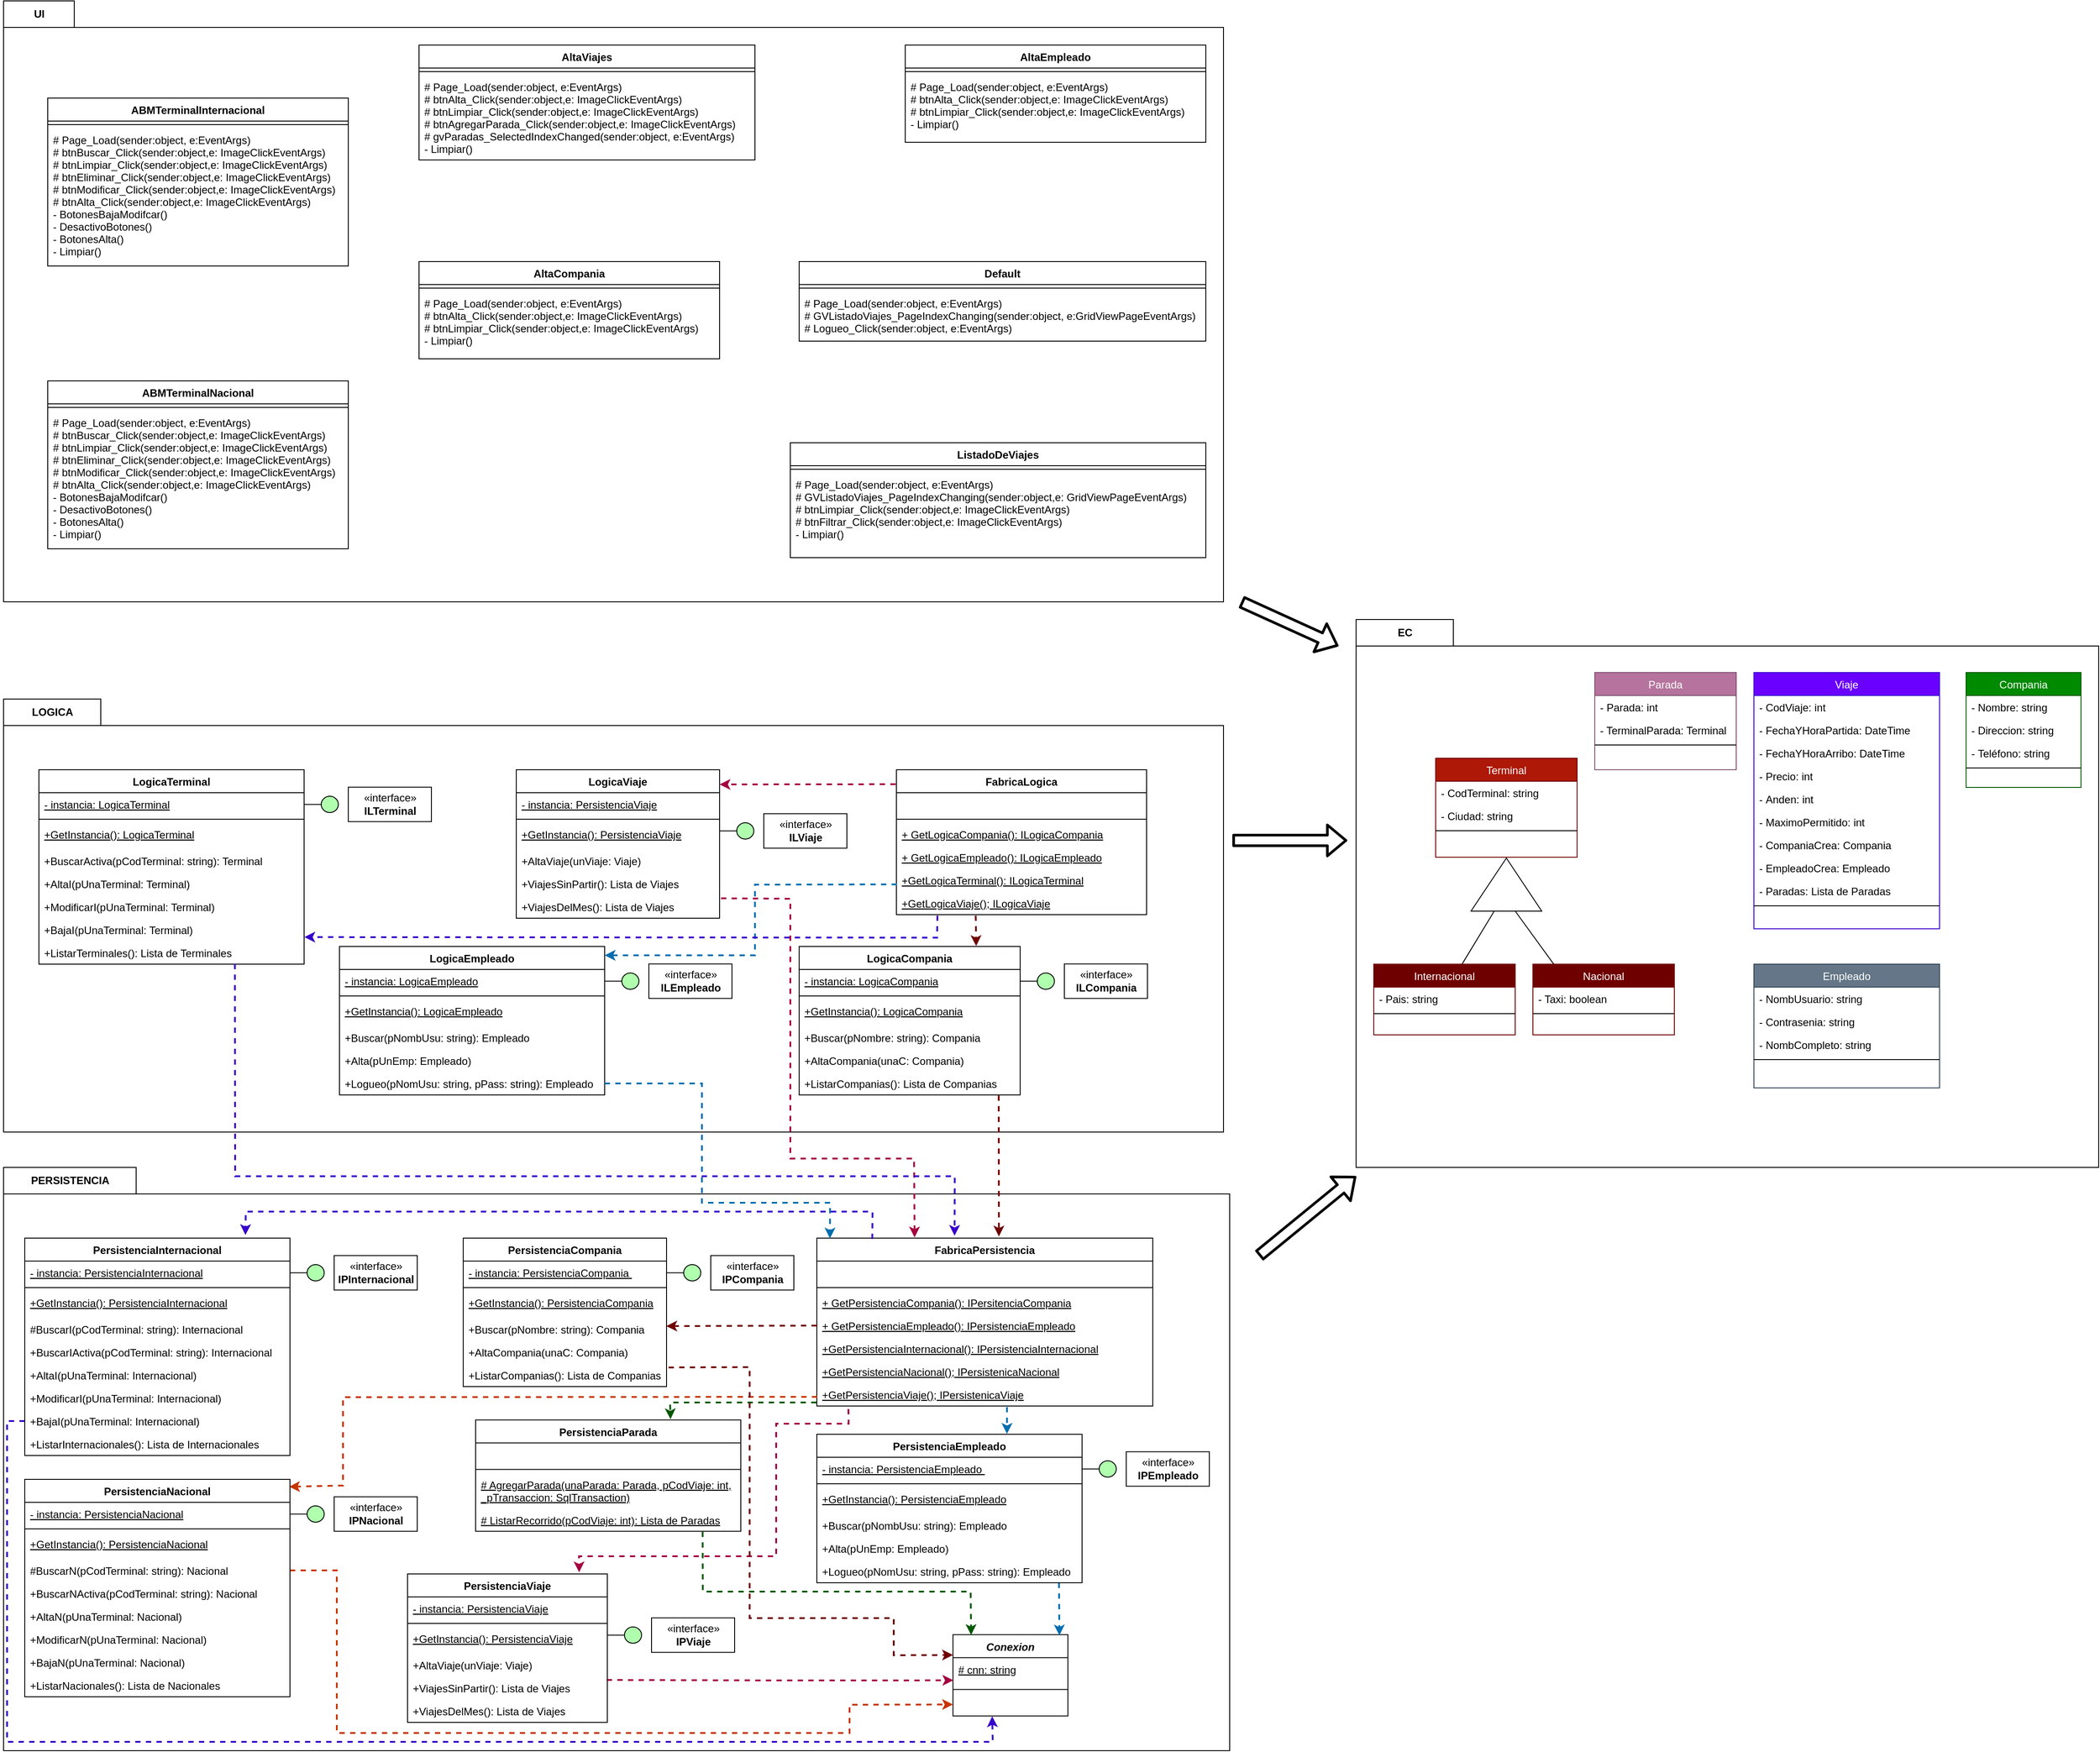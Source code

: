 <mxfile version="21.6.6" type="device">
  <diagram id="YKiBKlaoCuLFtthqr4kv" name="Página-1">
    <mxGraphModel dx="2179" dy="1203" grid="1" gridSize="10" guides="1" tooltips="1" connect="1" arrows="1" fold="1" page="1" pageScale="1" pageWidth="827" pageHeight="1169" math="0" shadow="0">
      <root>
        <mxCell id="0" />
        <mxCell id="1" parent="0" />
        <mxCell id="Zzf7KM-flJiP9QOSgCD5-19" value="LOGICA&lt;span style=&quot;color: rgba(0, 0, 0, 0); font-family: monospace; font-size: 0px; font-weight: 400; text-align: start;&quot;&gt;%3CmxGraphModel%3E%3Croot%3E%3CmxCell%20id%3D%220%22%2F%3E%3CmxCell%20id%3D%221%22%20parent%3D%220%22%2F%3E%3CmxCell%20id%3D%222%22%20value%3D%22UI%22%20style%3D%22shape%3Dfolder%3BfontStyle%3D1%3BtabWidth%3D110%3BtabHeight%3D30%3BtabPosition%3Dleft%3Bhtml%3D1%3BboundedLbl%3D1%3BlabelInHeader%3D1%3Bcontainer%3D1%3Bcollapsible%3D0%3BrecursiveResize%3D0%3B%22%20vertex%3D%221%22%20parent%3D%221%22%3E%3CmxGeometry%20x%3D%22100%22%20y%3D%2250%22%20width%3D%22710%22%20height%3D%22260%22%20as%3D%22geometry%22%2F%3E%3C%2FmxCell%3E%3C%2Froot%3E%3C%2FmxGraphModel%3E&lt;/span&gt;" style="shape=folder;fontStyle=1;tabWidth=110;tabHeight=30;tabPosition=left;html=1;boundedLbl=1;labelInHeader=1;container=1;collapsible=0;recursiveResize=0;strokeColor=#000000;" parent="1" vertex="1">
          <mxGeometry x="-490" y="820" width="1380" height="490" as="geometry" />
        </mxCell>
        <mxCell id="D2UjunaCvsLHXDGx3Me9-15" value="FabricaLogica" style="swimlane;fontStyle=1;align=center;verticalAlign=top;childLayout=stackLayout;horizontal=1;startSize=26;horizontalStack=0;resizeParent=1;resizeParentMax=0;resizeLast=0;collapsible=1;marginBottom=0;" parent="Zzf7KM-flJiP9QOSgCD5-19" vertex="1">
          <mxGeometry x="1010" y="80" width="283" height="164" as="geometry" />
        </mxCell>
        <mxCell id="D2UjunaCvsLHXDGx3Me9-16" value=" " style="text;strokeColor=none;fillColor=none;align=left;verticalAlign=top;spacingLeft=4;spacingRight=4;overflow=hidden;rotatable=0;points=[[0,0.5],[1,0.5]];portConstraint=eastwest;" parent="D2UjunaCvsLHXDGx3Me9-15" vertex="1">
          <mxGeometry y="26" width="283" height="26" as="geometry" />
        </mxCell>
        <mxCell id="D2UjunaCvsLHXDGx3Me9-17" value="" style="line;strokeWidth=1;fillColor=none;align=left;verticalAlign=middle;spacingTop=-1;spacingLeft=3;spacingRight=3;rotatable=0;labelPosition=right;points=[];portConstraint=eastwest;strokeColor=inherit;" parent="D2UjunaCvsLHXDGx3Me9-15" vertex="1">
          <mxGeometry y="52" width="283" height="8" as="geometry" />
        </mxCell>
        <mxCell id="D2UjunaCvsLHXDGx3Me9-18" value="+ GetLogicaCompania(): ILogicaCompania" style="text;strokeColor=none;fillColor=none;align=left;verticalAlign=top;spacingLeft=4;spacingRight=4;overflow=hidden;rotatable=0;points=[[0,0.5],[1,0.5]];portConstraint=eastwest;fontStyle=4" parent="D2UjunaCvsLHXDGx3Me9-15" vertex="1">
          <mxGeometry y="60" width="283" height="26" as="geometry" />
        </mxCell>
        <mxCell id="D2UjunaCvsLHXDGx3Me9-19" value="+ GetLogicaEmpleado(): ILogicaEmpleado" style="text;strokeColor=none;fillColor=none;align=left;verticalAlign=top;spacingLeft=4;spacingRight=4;overflow=hidden;rotatable=0;points=[[0,0.5],[1,0.5]];portConstraint=eastwest;fontStyle=4" parent="D2UjunaCvsLHXDGx3Me9-15" vertex="1">
          <mxGeometry y="86" width="283" height="26" as="geometry" />
        </mxCell>
        <mxCell id="D2UjunaCvsLHXDGx3Me9-20" value="+GetLogicaTerminal(): ILogicaTerminal" style="text;strokeColor=none;fillColor=none;align=left;verticalAlign=top;spacingLeft=4;spacingRight=4;overflow=hidden;rotatable=0;points=[[0,0.5],[1,0.5]];portConstraint=eastwest;fontStyle=4" parent="D2UjunaCvsLHXDGx3Me9-15" vertex="1">
          <mxGeometry y="112" width="283" height="26" as="geometry" />
        </mxCell>
        <mxCell id="D2UjunaCvsLHXDGx3Me9-22" value="+GetLogicaViaje(); ILogicaViaje" style="text;strokeColor=none;fillColor=none;align=left;verticalAlign=top;spacingLeft=4;spacingRight=4;overflow=hidden;rotatable=0;points=[[0,0.5],[1,0.5]];portConstraint=eastwest;fontStyle=4" parent="D2UjunaCvsLHXDGx3Me9-15" vertex="1">
          <mxGeometry y="138" width="283" height="26" as="geometry" />
        </mxCell>
        <mxCell id="D2UjunaCvsLHXDGx3Me9-84" value="" style="group" parent="Zzf7KM-flJiP9QOSgCD5-19" vertex="1" connectable="0">
          <mxGeometry x="580" y="80" width="374" height="168" as="geometry" />
        </mxCell>
        <mxCell id="D2UjunaCvsLHXDGx3Me9-24" value="LogicaViaje" style="swimlane;fontStyle=1;align=center;verticalAlign=top;childLayout=stackLayout;horizontal=1;startSize=26;horizontalStack=0;resizeParent=1;resizeParentMax=0;resizeLast=0;collapsible=1;marginBottom=0;" parent="D2UjunaCvsLHXDGx3Me9-84" vertex="1">
          <mxGeometry width="230" height="168" as="geometry" />
        </mxCell>
        <mxCell id="D2UjunaCvsLHXDGx3Me9-25" value="- instancia: PersistenciaViaje" style="text;strokeColor=none;fillColor=none;align=left;verticalAlign=top;spacingLeft=4;spacingRight=4;overflow=hidden;rotatable=0;points=[[0,0.5],[1,0.5]];portConstraint=eastwest;fontStyle=4" parent="D2UjunaCvsLHXDGx3Me9-24" vertex="1">
          <mxGeometry y="26" width="230" height="26" as="geometry" />
        </mxCell>
        <mxCell id="D2UjunaCvsLHXDGx3Me9-26" value="" style="line;strokeWidth=1;fillColor=none;align=left;verticalAlign=middle;spacingTop=-1;spacingLeft=3;spacingRight=3;rotatable=0;labelPosition=right;points=[];portConstraint=eastwest;strokeColor=inherit;" parent="D2UjunaCvsLHXDGx3Me9-24" vertex="1">
          <mxGeometry y="52" width="230" height="8" as="geometry" />
        </mxCell>
        <mxCell id="D2UjunaCvsLHXDGx3Me9-27" value="+GetInstancia(): PersistenciaViaje" style="text;strokeColor=none;fillColor=none;align=left;verticalAlign=top;spacingLeft=4;spacingRight=4;overflow=hidden;rotatable=0;points=[[0,0.5],[1,0.5]];portConstraint=eastwest;fontStyle=4" parent="D2UjunaCvsLHXDGx3Me9-24" vertex="1">
          <mxGeometry y="60" width="230" height="30" as="geometry" />
        </mxCell>
        <mxCell id="D2UjunaCvsLHXDGx3Me9-28" value="+AltaViaje(unViaje: Viaje)" style="text;strokeColor=none;fillColor=none;align=left;verticalAlign=top;spacingLeft=4;spacingRight=4;overflow=hidden;rotatable=0;points=[[0,0.5],[1,0.5]];portConstraint=eastwest;fontStyle=0" parent="D2UjunaCvsLHXDGx3Me9-24" vertex="1">
          <mxGeometry y="90" width="230" height="26" as="geometry" />
        </mxCell>
        <mxCell id="D2UjunaCvsLHXDGx3Me9-29" value="+ViajesSinPartir(): Lista de Viajes" style="text;strokeColor=none;fillColor=none;align=left;verticalAlign=top;spacingLeft=4;spacingRight=4;overflow=hidden;rotatable=0;points=[[0,0.5],[1,0.5]];portConstraint=eastwest;fontStyle=0" parent="D2UjunaCvsLHXDGx3Me9-24" vertex="1">
          <mxGeometry y="116" width="230" height="26" as="geometry" />
        </mxCell>
        <mxCell id="D2UjunaCvsLHXDGx3Me9-30" value="+ViajesDelMes(): Lista de Viajes" style="text;strokeColor=none;fillColor=none;align=left;verticalAlign=top;spacingLeft=4;spacingRight=4;overflow=hidden;rotatable=0;points=[[0,0.5],[1,0.5]];portConstraint=eastwest;fontStyle=0" parent="D2UjunaCvsLHXDGx3Me9-24" vertex="1">
          <mxGeometry y="142" width="230" height="26" as="geometry" />
        </mxCell>
        <mxCell id="D2UjunaCvsLHXDGx3Me9-31" value="" style="html=1;outlineConnect=0;whiteSpace=wrap;fillColor=#AFFFAF;shape=mxgraph.archimate3.interface;rotation=0;" parent="D2UjunaCvsLHXDGx3Me9-84" vertex="1">
          <mxGeometry x="230" y="60" width="38.75" height="18.5" as="geometry" />
        </mxCell>
        <mxCell id="D2UjunaCvsLHXDGx3Me9-32" value="«interface»&lt;br&gt;&lt;b&gt;ILViaje&lt;/b&gt;" style="html=1;" parent="D2UjunaCvsLHXDGx3Me9-84" vertex="1">
          <mxGeometry x="280" y="49.75" width="94" height="39" as="geometry" />
        </mxCell>
        <mxCell id="D2UjunaCvsLHXDGx3Me9-53" value="" style="group" parent="Zzf7KM-flJiP9QOSgCD5-19" vertex="1" connectable="0">
          <mxGeometry x="900" y="280" width="394" height="168" as="geometry" />
        </mxCell>
        <mxCell id="D2UjunaCvsLHXDGx3Me9-42" value="LogicaCompania" style="swimlane;fontStyle=1;align=center;verticalAlign=top;childLayout=stackLayout;horizontal=1;startSize=26;horizontalStack=0;resizeParent=1;resizeParentMax=0;resizeLast=0;collapsible=1;marginBottom=0;" parent="D2UjunaCvsLHXDGx3Me9-53" vertex="1">
          <mxGeometry width="250" height="168" as="geometry" />
        </mxCell>
        <mxCell id="D2UjunaCvsLHXDGx3Me9-43" value="- instancia: LogicaCompania" style="text;strokeColor=none;fillColor=none;align=left;verticalAlign=top;spacingLeft=4;spacingRight=4;overflow=hidden;rotatable=0;points=[[0,0.5],[1,0.5]];portConstraint=eastwest;fontStyle=4" parent="D2UjunaCvsLHXDGx3Me9-42" vertex="1">
          <mxGeometry y="26" width="250" height="26" as="geometry" />
        </mxCell>
        <mxCell id="D2UjunaCvsLHXDGx3Me9-44" value="" style="line;strokeWidth=1;fillColor=none;align=left;verticalAlign=middle;spacingTop=-1;spacingLeft=3;spacingRight=3;rotatable=0;labelPosition=right;points=[];portConstraint=eastwest;strokeColor=inherit;" parent="D2UjunaCvsLHXDGx3Me9-42" vertex="1">
          <mxGeometry y="52" width="250" height="8" as="geometry" />
        </mxCell>
        <mxCell id="D2UjunaCvsLHXDGx3Me9-45" value="+GetInstancia(): LogicaCompania" style="text;strokeColor=none;fillColor=none;align=left;verticalAlign=top;spacingLeft=4;spacingRight=4;overflow=hidden;rotatable=0;points=[[0,0.5],[1,0.5]];portConstraint=eastwest;fontStyle=4" parent="D2UjunaCvsLHXDGx3Me9-42" vertex="1">
          <mxGeometry y="60" width="250" height="30" as="geometry" />
        </mxCell>
        <mxCell id="D2UjunaCvsLHXDGx3Me9-46" value="+Buscar(pNombre: string): Compania" style="text;strokeColor=none;fillColor=none;align=left;verticalAlign=top;spacingLeft=4;spacingRight=4;overflow=hidden;rotatable=0;points=[[0,0.5],[1,0.5]];portConstraint=eastwest;fontStyle=0" parent="D2UjunaCvsLHXDGx3Me9-42" vertex="1">
          <mxGeometry y="90" width="250" height="26" as="geometry" />
        </mxCell>
        <mxCell id="D2UjunaCvsLHXDGx3Me9-47" value="+AltaCompania(unaC: Compania)" style="text;strokeColor=none;fillColor=none;align=left;verticalAlign=top;spacingLeft=4;spacingRight=4;overflow=hidden;rotatable=0;points=[[0,0.5],[1,0.5]];portConstraint=eastwest;fontStyle=0" parent="D2UjunaCvsLHXDGx3Me9-42" vertex="1">
          <mxGeometry y="116" width="250" height="26" as="geometry" />
        </mxCell>
        <mxCell id="D2UjunaCvsLHXDGx3Me9-48" value="+ListarCompanias(): Lista de Companias" style="text;strokeColor=none;fillColor=none;align=left;verticalAlign=top;spacingLeft=4;spacingRight=4;overflow=hidden;rotatable=0;points=[[0,0.5],[1,0.5]];portConstraint=eastwest;fontStyle=0" parent="D2UjunaCvsLHXDGx3Me9-42" vertex="1">
          <mxGeometry y="142" width="250" height="26" as="geometry" />
        </mxCell>
        <mxCell id="D2UjunaCvsLHXDGx3Me9-49" value="" style="html=1;outlineConnect=0;whiteSpace=wrap;fillColor=#AFFFAF;shape=mxgraph.archimate3.interface;rotation=0;" parent="D2UjunaCvsLHXDGx3Me9-53" vertex="1">
          <mxGeometry x="250" y="30" width="38.75" height="18.5" as="geometry" />
        </mxCell>
        <mxCell id="D2UjunaCvsLHXDGx3Me9-50" value="«interface»&lt;br&gt;&lt;b&gt;ILCompania&lt;/b&gt;" style="html=1;" parent="D2UjunaCvsLHXDGx3Me9-53" vertex="1">
          <mxGeometry x="300" y="19.75" width="94" height="39" as="geometry" />
        </mxCell>
        <mxCell id="D2UjunaCvsLHXDGx3Me9-69" value="" style="group" parent="Zzf7KM-flJiP9QOSgCD5-19" vertex="1" connectable="0">
          <mxGeometry x="40" y="80" width="444" height="246" as="geometry" />
        </mxCell>
        <mxCell id="D2UjunaCvsLHXDGx3Me9-70" value="LogicaTerminal" style="swimlane;fontStyle=1;align=center;verticalAlign=top;childLayout=stackLayout;horizontal=1;startSize=26;horizontalStack=0;resizeParent=1;resizeParentMax=0;resizeLast=0;collapsible=1;marginBottom=0;" parent="D2UjunaCvsLHXDGx3Me9-69" vertex="1">
          <mxGeometry width="300" height="220" as="geometry" />
        </mxCell>
        <mxCell id="D2UjunaCvsLHXDGx3Me9-71" value="- instancia: LogicaTerminal" style="text;strokeColor=none;fillColor=none;align=left;verticalAlign=top;spacingLeft=4;spacingRight=4;overflow=hidden;rotatable=0;points=[[0,0.5],[1,0.5]];portConstraint=eastwest;fontStyle=4" parent="D2UjunaCvsLHXDGx3Me9-70" vertex="1">
          <mxGeometry y="26" width="300" height="26" as="geometry" />
        </mxCell>
        <mxCell id="D2UjunaCvsLHXDGx3Me9-72" value="" style="line;strokeWidth=1;fillColor=none;align=left;verticalAlign=middle;spacingTop=-1;spacingLeft=3;spacingRight=3;rotatable=0;labelPosition=right;points=[];portConstraint=eastwest;strokeColor=inherit;" parent="D2UjunaCvsLHXDGx3Me9-70" vertex="1">
          <mxGeometry y="52" width="300" height="8" as="geometry" />
        </mxCell>
        <mxCell id="D2UjunaCvsLHXDGx3Me9-73" value="+GetInstancia(): LogicaTerminal" style="text;strokeColor=none;fillColor=none;align=left;verticalAlign=top;spacingLeft=4;spacingRight=4;overflow=hidden;rotatable=0;points=[[0,0.5],[1,0.5]];portConstraint=eastwest;fontStyle=4" parent="D2UjunaCvsLHXDGx3Me9-70" vertex="1">
          <mxGeometry y="60" width="300" height="30" as="geometry" />
        </mxCell>
        <mxCell id="D2UjunaCvsLHXDGx3Me9-75" value="+BuscarActiva(pCodTerminal: string): Terminal" style="text;strokeColor=none;fillColor=none;align=left;verticalAlign=top;spacingLeft=4;spacingRight=4;overflow=hidden;rotatable=0;points=[[0,0.5],[1,0.5]];portConstraint=eastwest;fontStyle=0" parent="D2UjunaCvsLHXDGx3Me9-70" vertex="1">
          <mxGeometry y="90" width="300" height="26" as="geometry" />
        </mxCell>
        <mxCell id="D2UjunaCvsLHXDGx3Me9-76" value="+AltaI(pUnaTerminal: Terminal)" style="text;strokeColor=none;fillColor=none;align=left;verticalAlign=top;spacingLeft=4;spacingRight=4;overflow=hidden;rotatable=0;points=[[0,0.5],[1,0.5]];portConstraint=eastwest;fontStyle=0" parent="D2UjunaCvsLHXDGx3Me9-70" vertex="1">
          <mxGeometry y="116" width="300" height="26" as="geometry" />
        </mxCell>
        <mxCell id="D2UjunaCvsLHXDGx3Me9-77" value="+ModificarI(pUnaTerminal: Terminal)" style="text;strokeColor=none;fillColor=none;align=left;verticalAlign=top;spacingLeft=4;spacingRight=4;overflow=hidden;rotatable=0;points=[[0,0.5],[1,0.5]];portConstraint=eastwest;fontStyle=0" parent="D2UjunaCvsLHXDGx3Me9-70" vertex="1">
          <mxGeometry y="142" width="300" height="26" as="geometry" />
        </mxCell>
        <mxCell id="D2UjunaCvsLHXDGx3Me9-78" value="+BajaI(pUnaTerminal: Terminal)" style="text;strokeColor=none;fillColor=none;align=left;verticalAlign=top;spacingLeft=4;spacingRight=4;overflow=hidden;rotatable=0;points=[[0,0.5],[1,0.5]];portConstraint=eastwest;fontStyle=0" parent="D2UjunaCvsLHXDGx3Me9-70" vertex="1">
          <mxGeometry y="168" width="300" height="26" as="geometry" />
        </mxCell>
        <mxCell id="D2UjunaCvsLHXDGx3Me9-79" value="+ListarTerminales(): Lista de Terminales" style="text;strokeColor=none;fillColor=none;align=left;verticalAlign=top;spacingLeft=4;spacingRight=4;overflow=hidden;rotatable=0;points=[[0,0.5],[1,0.5]];portConstraint=eastwest;fontStyle=0" parent="D2UjunaCvsLHXDGx3Me9-70" vertex="1">
          <mxGeometry y="194" width="300" height="26" as="geometry" />
        </mxCell>
        <mxCell id="D2UjunaCvsLHXDGx3Me9-80" value="" style="html=1;outlineConnect=0;whiteSpace=wrap;fillColor=#AFFFAF;shape=mxgraph.archimate3.interface;rotation=0;" parent="D2UjunaCvsLHXDGx3Me9-69" vertex="1">
          <mxGeometry x="300" y="30" width="38.75" height="18.5" as="geometry" />
        </mxCell>
        <mxCell id="D2UjunaCvsLHXDGx3Me9-81" value="«interface»&lt;br&gt;&lt;b&gt;ILTerminal&lt;/b&gt;" style="html=1;" parent="D2UjunaCvsLHXDGx3Me9-69" vertex="1">
          <mxGeometry x="350" y="19.75" width="94" height="39" as="geometry" />
        </mxCell>
        <mxCell id="D2UjunaCvsLHXDGx3Me9-56" value="" style="group" parent="Zzf7KM-flJiP9QOSgCD5-19" vertex="1" connectable="0">
          <mxGeometry x="380" y="280" width="444" height="168" as="geometry" />
        </mxCell>
        <mxCell id="D2UjunaCvsLHXDGx3Me9-57" value="LogicaEmpleado" style="swimlane;fontStyle=1;align=center;verticalAlign=top;childLayout=stackLayout;horizontal=1;startSize=26;horizontalStack=0;resizeParent=1;resizeParentMax=0;resizeLast=0;collapsible=1;marginBottom=0;" parent="D2UjunaCvsLHXDGx3Me9-56" vertex="1">
          <mxGeometry width="300" height="168" as="geometry" />
        </mxCell>
        <mxCell id="D2UjunaCvsLHXDGx3Me9-58" value="- instancia: LogicaEmpleado" style="text;strokeColor=none;fillColor=none;align=left;verticalAlign=top;spacingLeft=4;spacingRight=4;overflow=hidden;rotatable=0;points=[[0,0.5],[1,0.5]];portConstraint=eastwest;fontStyle=4" parent="D2UjunaCvsLHXDGx3Me9-57" vertex="1">
          <mxGeometry y="26" width="300" height="26" as="geometry" />
        </mxCell>
        <mxCell id="D2UjunaCvsLHXDGx3Me9-59" value="" style="line;strokeWidth=1;fillColor=none;align=left;verticalAlign=middle;spacingTop=-1;spacingLeft=3;spacingRight=3;rotatable=0;labelPosition=right;points=[];portConstraint=eastwest;strokeColor=inherit;" parent="D2UjunaCvsLHXDGx3Me9-57" vertex="1">
          <mxGeometry y="52" width="300" height="8" as="geometry" />
        </mxCell>
        <mxCell id="D2UjunaCvsLHXDGx3Me9-60" value="+GetInstancia(): LogicaEmpleado" style="text;strokeColor=none;fillColor=none;align=left;verticalAlign=top;spacingLeft=4;spacingRight=4;overflow=hidden;rotatable=0;points=[[0,0.5],[1,0.5]];portConstraint=eastwest;fontStyle=4" parent="D2UjunaCvsLHXDGx3Me9-57" vertex="1">
          <mxGeometry y="60" width="300" height="30" as="geometry" />
        </mxCell>
        <mxCell id="D2UjunaCvsLHXDGx3Me9-61" value="+Buscar(pNombUsu: string): Empleado" style="text;strokeColor=none;fillColor=none;align=left;verticalAlign=top;spacingLeft=4;spacingRight=4;overflow=hidden;rotatable=0;points=[[0,0.5],[1,0.5]];portConstraint=eastwest;fontStyle=0" parent="D2UjunaCvsLHXDGx3Me9-57" vertex="1">
          <mxGeometry y="90" width="300" height="26" as="geometry" />
        </mxCell>
        <mxCell id="D2UjunaCvsLHXDGx3Me9-62" value="+Alta(pUnEmp: Empleado)" style="text;strokeColor=none;fillColor=none;align=left;verticalAlign=top;spacingLeft=4;spacingRight=4;overflow=hidden;rotatable=0;points=[[0,0.5],[1,0.5]];portConstraint=eastwest;fontStyle=0" parent="D2UjunaCvsLHXDGx3Me9-57" vertex="1">
          <mxGeometry y="116" width="300" height="26" as="geometry" />
        </mxCell>
        <mxCell id="D2UjunaCvsLHXDGx3Me9-63" value="+Logueo(pNomUsu: string, pPass: string): Empleado" style="text;strokeColor=none;fillColor=none;align=left;verticalAlign=top;spacingLeft=4;spacingRight=4;overflow=hidden;rotatable=0;points=[[0,0.5],[1,0.5]];portConstraint=eastwest;fontStyle=0" parent="D2UjunaCvsLHXDGx3Me9-57" vertex="1">
          <mxGeometry y="142" width="300" height="26" as="geometry" />
        </mxCell>
        <mxCell id="D2UjunaCvsLHXDGx3Me9-64" value="" style="html=1;outlineConnect=0;whiteSpace=wrap;fillColor=#AFFFAF;shape=mxgraph.archimate3.interface;rotation=0;" parent="D2UjunaCvsLHXDGx3Me9-56" vertex="1">
          <mxGeometry x="300" y="30" width="38.75" height="18.5" as="geometry" />
        </mxCell>
        <mxCell id="D2UjunaCvsLHXDGx3Me9-65" value="«interface»&lt;br&gt;&lt;b&gt;ILEmpleado&lt;/b&gt;" style="html=1;" parent="D2UjunaCvsLHXDGx3Me9-56" vertex="1">
          <mxGeometry x="350" y="19.75" width="94" height="39" as="geometry" />
        </mxCell>
        <mxCell id="D2UjunaCvsLHXDGx3Me9-85" value="" style="endArrow=classic;html=1;rounded=0;dashed=1;strokeWidth=2;exitX=0.317;exitY=1.037;exitDx=0;exitDy=0;exitPerimeter=0;fillColor=#a20025;strokeColor=#6F0000;entryX=0.801;entryY=-0.003;entryDx=0;entryDy=0;entryPerimeter=0;" parent="Zzf7KM-flJiP9QOSgCD5-19" source="D2UjunaCvsLHXDGx3Me9-22" target="D2UjunaCvsLHXDGx3Me9-42" edge="1">
          <mxGeometry width="50" height="50" relative="1" as="geometry">
            <mxPoint x="1021" y="106" as="sourcePoint" />
            <mxPoint x="820" y="106" as="targetPoint" />
          </mxGeometry>
        </mxCell>
        <mxCell id="D2UjunaCvsLHXDGx3Me9-82" value="" style="endArrow=classic;html=1;rounded=0;dashed=1;strokeWidth=2;exitX=-0.003;exitY=0.1;exitDx=0;exitDy=0;exitPerimeter=0;fillColor=#d80073;strokeColor=#A50040;entryX=1;entryY=0.099;entryDx=0;entryDy=0;entryPerimeter=0;" parent="Zzf7KM-flJiP9QOSgCD5-19" source="D2UjunaCvsLHXDGx3Me9-15" target="D2UjunaCvsLHXDGx3Me9-24" edge="1">
          <mxGeometry width="50" height="50" relative="1" as="geometry">
            <mxPoint x="910" y="270" as="sourcePoint" />
            <mxPoint x="860" y="96" as="targetPoint" />
          </mxGeometry>
        </mxCell>
        <mxCell id="D2UjunaCvsLHXDGx3Me9-89" value="" style="endArrow=classic;html=1;rounded=0;dashed=1;strokeWidth=2;exitX=0.002;exitY=0.682;exitDx=0;exitDy=0;exitPerimeter=0;fillColor=#1ba1e2;strokeColor=#006EAF;" parent="Zzf7KM-flJiP9QOSgCD5-19" source="D2UjunaCvsLHXDGx3Me9-20" edge="1">
          <mxGeometry width="50" height="50" relative="1" as="geometry">
            <mxPoint x="1009" y="210" as="sourcePoint" />
            <mxPoint x="680" y="290" as="targetPoint" />
            <Array as="points">
              <mxPoint x="850" y="210" />
              <mxPoint x="850" y="290" />
            </Array>
          </mxGeometry>
        </mxCell>
        <mxCell id="D2UjunaCvsLHXDGx3Me9-91" value="" style="endArrow=classic;html=1;rounded=0;dashed=1;strokeWidth=2;exitX=0.164;exitY=1.037;exitDx=0;exitDy=0;exitPerimeter=0;fillColor=#6a00ff;strokeColor=#3700CC;entryX=1.001;entryY=0.823;entryDx=0;entryDy=0;entryPerimeter=0;" parent="Zzf7KM-flJiP9QOSgCD5-19" source="D2UjunaCvsLHXDGx3Me9-22" target="D2UjunaCvsLHXDGx3Me9-78" edge="1">
          <mxGeometry width="50" height="50" relative="1" as="geometry">
            <mxPoint x="539" y="260" as="sourcePoint" />
            <mxPoint x="340" y="261" as="targetPoint" />
            <Array as="points">
              <mxPoint x="1056" y="270" />
            </Array>
          </mxGeometry>
        </mxCell>
        <mxCell id="Zzf7KM-flJiP9QOSgCD5-37" value="PERSISTENCIA" style="shape=folder;fontStyle=1;tabWidth=150;tabHeight=30;tabPosition=left;html=1;boundedLbl=1;labelInHeader=1;container=1;collapsible=0;recursiveResize=0;" parent="1" vertex="1">
          <mxGeometry x="-490" y="1350" width="1387" height="660" as="geometry" />
        </mxCell>
        <mxCell id="4FLnIjoYqeW0npmRk8-U-1" value="Conexion" style="swimlane;fontStyle=3;align=center;verticalAlign=top;childLayout=stackLayout;horizontal=1;startSize=26;horizontalStack=0;resizeParent=1;resizeParentMax=0;resizeLast=0;collapsible=1;marginBottom=0;" parent="Zzf7KM-flJiP9QOSgCD5-37" vertex="1">
          <mxGeometry x="1074" y="528.75" width="130" height="92" as="geometry" />
        </mxCell>
        <mxCell id="4FLnIjoYqeW0npmRk8-U-2" value="# cnn: string" style="text;strokeColor=none;fillColor=none;align=left;verticalAlign=top;spacingLeft=4;spacingRight=4;overflow=hidden;rotatable=0;points=[[0,0.5],[1,0.5]];portConstraint=eastwest;fontStyle=4" parent="4FLnIjoYqeW0npmRk8-U-1" vertex="1">
          <mxGeometry y="26" width="130" height="32" as="geometry" />
        </mxCell>
        <mxCell id="4FLnIjoYqeW0npmRk8-U-3" value="" style="line;strokeWidth=1;fillColor=none;align=left;verticalAlign=middle;spacingTop=-1;spacingLeft=3;spacingRight=3;rotatable=0;labelPosition=right;points=[];portConstraint=eastwest;strokeColor=inherit;" parent="4FLnIjoYqeW0npmRk8-U-1" vertex="1">
          <mxGeometry y="58" width="130" height="8" as="geometry" />
        </mxCell>
        <mxCell id="4FLnIjoYqeW0npmRk8-U-4" value=" " style="text;strokeColor=none;fillColor=none;align=left;verticalAlign=top;spacingLeft=4;spacingRight=4;overflow=hidden;rotatable=0;points=[[0,0.5],[1,0.5]];portConstraint=eastwest;" parent="4FLnIjoYqeW0npmRk8-U-1" vertex="1">
          <mxGeometry y="66" width="130" height="26" as="geometry" />
        </mxCell>
        <mxCell id="4FLnIjoYqeW0npmRk8-U-20" value="FabricaPersistencia" style="swimlane;fontStyle=1;align=center;verticalAlign=top;childLayout=stackLayout;horizontal=1;startSize=26;horizontalStack=0;resizeParent=1;resizeParentMax=0;resizeLast=0;collapsible=1;marginBottom=0;" parent="Zzf7KM-flJiP9QOSgCD5-37" vertex="1">
          <mxGeometry x="920" y="80" width="380" height="190" as="geometry" />
        </mxCell>
        <mxCell id="4FLnIjoYqeW0npmRk8-U-21" value=" " style="text;strokeColor=none;fillColor=none;align=left;verticalAlign=top;spacingLeft=4;spacingRight=4;overflow=hidden;rotatable=0;points=[[0,0.5],[1,0.5]];portConstraint=eastwest;" parent="4FLnIjoYqeW0npmRk8-U-20" vertex="1">
          <mxGeometry y="26" width="380" height="26" as="geometry" />
        </mxCell>
        <mxCell id="4FLnIjoYqeW0npmRk8-U-22" value="" style="line;strokeWidth=1;fillColor=none;align=left;verticalAlign=middle;spacingTop=-1;spacingLeft=3;spacingRight=3;rotatable=0;labelPosition=right;points=[];portConstraint=eastwest;strokeColor=inherit;" parent="4FLnIjoYqeW0npmRk8-U-20" vertex="1">
          <mxGeometry y="52" width="380" height="8" as="geometry" />
        </mxCell>
        <mxCell id="qBw_OB1yYFoaNtmwpmEW-3" value="+ GetPersistenciaCompania(): IPersitenciaCompania" style="text;strokeColor=none;fillColor=none;align=left;verticalAlign=top;spacingLeft=4;spacingRight=4;overflow=hidden;rotatable=0;points=[[0,0.5],[1,0.5]];portConstraint=eastwest;fontStyle=4" parent="4FLnIjoYqeW0npmRk8-U-20" vertex="1">
          <mxGeometry y="60" width="380" height="26" as="geometry" />
        </mxCell>
        <mxCell id="4FLnIjoYqeW0npmRk8-U-23" value="+ GetPersistenciaEmpleado(): IPersistenciaEmpleado" style="text;strokeColor=none;fillColor=none;align=left;verticalAlign=top;spacingLeft=4;spacingRight=4;overflow=hidden;rotatable=0;points=[[0,0.5],[1,0.5]];portConstraint=eastwest;fontStyle=4" parent="4FLnIjoYqeW0npmRk8-U-20" vertex="1">
          <mxGeometry y="86" width="380" height="26" as="geometry" />
        </mxCell>
        <mxCell id="qBw_OB1yYFoaNtmwpmEW-4" value="+GetPersistenciaInternacional(): IPersistenciaInternacional" style="text;strokeColor=none;fillColor=none;align=left;verticalAlign=top;spacingLeft=4;spacingRight=4;overflow=hidden;rotatable=0;points=[[0,0.5],[1,0.5]];portConstraint=eastwest;fontStyle=4" parent="4FLnIjoYqeW0npmRk8-U-20" vertex="1">
          <mxGeometry y="112" width="380" height="26" as="geometry" />
        </mxCell>
        <mxCell id="iTHzH2P1z4E5CIiTlRkQ-4" value="+GetPersistenciaNacional(); IPersistenicaNacional" style="text;strokeColor=none;fillColor=none;align=left;verticalAlign=top;spacingLeft=4;spacingRight=4;overflow=hidden;rotatable=0;points=[[0,0.5],[1,0.5]];portConstraint=eastwest;fontStyle=4" parent="4FLnIjoYqeW0npmRk8-U-20" vertex="1">
          <mxGeometry y="138" width="380" height="26" as="geometry" />
        </mxCell>
        <mxCell id="KsVdHm2s3OmVLTwSaz9g-101" value="+GetPersistenciaViaje(); IPersistenicaViaje" style="text;strokeColor=none;fillColor=none;align=left;verticalAlign=top;spacingLeft=4;spacingRight=4;overflow=hidden;rotatable=0;points=[[0,0.5],[1,0.5]];portConstraint=eastwest;fontStyle=4" parent="4FLnIjoYqeW0npmRk8-U-20" vertex="1">
          <mxGeometry y="164" width="380" height="26" as="geometry" />
        </mxCell>
        <mxCell id="KsVdHm2s3OmVLTwSaz9g-140" value="PersistenciaParada" style="swimlane;fontStyle=1;align=center;verticalAlign=top;childLayout=stackLayout;horizontal=1;startSize=26;horizontalStack=0;resizeParent=1;resizeParentMax=0;resizeLast=0;collapsible=1;marginBottom=0;" parent="Zzf7KM-flJiP9QOSgCD5-37" vertex="1">
          <mxGeometry x="534" y="285.75" width="300" height="126" as="geometry" />
        </mxCell>
        <mxCell id="E3NjFHeiNeaFwxdR294I-5" value="   " style="text;strokeColor=none;fillColor=none;align=left;verticalAlign=top;spacingLeft=4;spacingRight=4;overflow=hidden;rotatable=0;points=[[0,0.5],[1,0.5]];portConstraint=eastwest;fontStyle=0" parent="KsVdHm2s3OmVLTwSaz9g-140" vertex="1">
          <mxGeometry y="26" width="300" height="26" as="geometry" />
        </mxCell>
        <mxCell id="KsVdHm2s3OmVLTwSaz9g-142" value="" style="line;strokeWidth=1;fillColor=none;align=left;verticalAlign=middle;spacingTop=-1;spacingLeft=3;spacingRight=3;rotatable=0;labelPosition=right;points=[];portConstraint=eastwest;strokeColor=inherit;" parent="KsVdHm2s3OmVLTwSaz9g-140" vertex="1">
          <mxGeometry y="52" width="300" height="8" as="geometry" />
        </mxCell>
        <mxCell id="KsVdHm2s3OmVLTwSaz9g-144" value="# AgregarParada(unaParada: Parada, pCodViaje: int,&#xa;_pTransaccion: SqlTransaction)&#xa;" style="text;strokeColor=none;fillColor=none;align=left;verticalAlign=top;spacingLeft=4;spacingRight=4;overflow=hidden;rotatable=0;points=[[0,0.5],[1,0.5]];portConstraint=eastwest;fontStyle=4" parent="KsVdHm2s3OmVLTwSaz9g-140" vertex="1">
          <mxGeometry y="60" width="300" height="40" as="geometry" />
        </mxCell>
        <mxCell id="KsVdHm2s3OmVLTwSaz9g-145" value="# ListarRecorrido(pCodViaje: int): Lista de Paradas" style="text;strokeColor=none;fillColor=none;align=left;verticalAlign=top;spacingLeft=4;spacingRight=4;overflow=hidden;rotatable=0;points=[[0,0.5],[1,0.5]];portConstraint=eastwest;fontStyle=4" parent="KsVdHm2s3OmVLTwSaz9g-140" vertex="1">
          <mxGeometry y="100" width="300" height="26" as="geometry" />
        </mxCell>
        <mxCell id="D2UjunaCvsLHXDGx3Me9-2" value="" style="endArrow=classic;html=1;rounded=0;dashed=1;fillColor=#a20025;strokeColor=#6F0000;strokeWidth=2;exitX=0;exitY=0.5;exitDx=0;exitDy=0;entryX=0.999;entryY=0.368;entryDx=0;entryDy=0;entryPerimeter=0;" parent="Zzf7KM-flJiP9QOSgCD5-37" source="4FLnIjoYqeW0npmRk8-U-23" target="tdh5stbtL8ZLt6p26N77-12" edge="1">
          <mxGeometry width="50" height="50" relative="1" as="geometry">
            <mxPoint x="914" y="180" as="sourcePoint" />
            <mxPoint x="754" y="180" as="targetPoint" />
          </mxGeometry>
        </mxCell>
        <mxCell id="D2UjunaCvsLHXDGx3Me9-3" value="" style="endArrow=classic;html=1;rounded=0;dashed=1;fillColor=#6a00ff;strokeColor=#3700CC;exitX=0.165;exitY=0.005;exitDx=0;exitDy=0;exitPerimeter=0;entryX=0.832;entryY=-0.014;entryDx=0;entryDy=0;entryPerimeter=0;strokeWidth=2;" parent="Zzf7KM-flJiP9QOSgCD5-37" source="4FLnIjoYqeW0npmRk8-U-20" target="KsVdHm2s3OmVLTwSaz9g-116" edge="1">
          <mxGeometry width="50" height="50" relative="1" as="geometry">
            <mxPoint x="875.38" y="50" as="sourcePoint" />
            <mxPoint x="715.38" y="50" as="targetPoint" />
            <Array as="points">
              <mxPoint x="983" y="50" />
              <mxPoint x="274" y="50" />
            </Array>
          </mxGeometry>
        </mxCell>
        <mxCell id="D2UjunaCvsLHXDGx3Me9-4" value="" style="endArrow=classic;html=1;rounded=0;dashed=1;fillColor=#008a00;strokeColor=#005700;exitX=-0.001;exitY=0.845;exitDx=0;exitDy=0;exitPerimeter=0;entryX=0.735;entryY=-0.007;entryDx=0;entryDy=0;entryPerimeter=0;strokeWidth=2;" parent="Zzf7KM-flJiP9QOSgCD5-37" source="KsVdHm2s3OmVLTwSaz9g-101" target="KsVdHm2s3OmVLTwSaz9g-140" edge="1">
          <mxGeometry width="50" height="50" relative="1" as="geometry">
            <mxPoint x="920" y="260" as="sourcePoint" />
            <mxPoint x="760" y="260" as="targetPoint" />
            <Array as="points">
              <mxPoint x="754" y="266" />
            </Array>
          </mxGeometry>
        </mxCell>
        <mxCell id="D2UjunaCvsLHXDGx3Me9-5" value="" style="endArrow=classic;html=1;rounded=0;dashed=1;fillColor=#fa6800;strokeColor=#C73500;exitX=0.001;exitY=0.599;exitDx=0;exitDy=0;exitPerimeter=0;entryX=0.997;entryY=0.034;entryDx=0;entryDy=0;entryPerimeter=0;strokeWidth=2;" parent="Zzf7KM-flJiP9QOSgCD5-37" source="KsVdHm2s3OmVLTwSaz9g-101" target="KsVdHm2s3OmVLTwSaz9g-128" edge="1">
          <mxGeometry width="50" height="50" relative="1" as="geometry">
            <mxPoint x="920" y="260" as="sourcePoint" />
            <mxPoint x="760" y="260" as="targetPoint" />
            <Array as="points">
              <mxPoint x="384" y="260" />
              <mxPoint x="384" y="360" />
            </Array>
          </mxGeometry>
        </mxCell>
        <mxCell id="D2UjunaCvsLHXDGx3Me9-6" value="" style="endArrow=classic;html=1;rounded=0;dashed=1;fillColor=#d80073;strokeColor=#A50040;exitX=0.094;exitY=1.132;exitDx=0;exitDy=0;exitPerimeter=0;entryX=0.859;entryY=-0.011;entryDx=0;entryDy=0;entryPerimeter=0;strokeWidth=2;" parent="Zzf7KM-flJiP9QOSgCD5-37" source="KsVdHm2s3OmVLTwSaz9g-101" target="KsVdHm2s3OmVLTwSaz9g-148" edge="1">
          <mxGeometry width="50" height="50" relative="1" as="geometry">
            <mxPoint x="930" y="276" as="sourcePoint" />
            <mxPoint x="765" y="295" as="targetPoint" />
            <Array as="points">
              <mxPoint x="956" y="290" />
              <mxPoint x="874" y="290" />
              <mxPoint x="874" y="440" />
              <mxPoint x="651" y="440" />
            </Array>
          </mxGeometry>
        </mxCell>
        <mxCell id="D2UjunaCvsLHXDGx3Me9-7" value="" style="endArrow=classic;html=1;rounded=0;dashed=1;fillColor=#1ba1e2;strokeColor=#006EAF;strokeWidth=2;exitX=0.566;exitY=1.045;exitDx=0;exitDy=0;entryX=0.717;entryY=-0.003;entryDx=0;entryDy=0;entryPerimeter=0;exitPerimeter=0;" parent="Zzf7KM-flJiP9QOSgCD5-37" source="KsVdHm2s3OmVLTwSaz9g-101" target="KsVdHm2s3OmVLTwSaz9g-106" edge="1">
          <mxGeometry width="50" height="50" relative="1" as="geometry">
            <mxPoint x="930" y="189" as="sourcePoint" />
            <mxPoint x="760" y="190" as="targetPoint" />
          </mxGeometry>
        </mxCell>
        <mxCell id="D2UjunaCvsLHXDGx3Me9-8" value="" style="endArrow=classic;html=1;rounded=0;dashed=1;fillColor=#1ba1e2;strokeColor=#006EAF;strokeWidth=2;exitX=0.913;exitY=1;exitDx=0;exitDy=0;entryX=0.926;entryY=0.009;entryDx=0;entryDy=0;entryPerimeter=0;exitPerimeter=0;" parent="Zzf7KM-flJiP9QOSgCD5-37" source="KsVdHm2s3OmVLTwSaz9g-111" target="4FLnIjoYqeW0npmRk8-U-1" edge="1">
          <mxGeometry width="50" height="50" relative="1" as="geometry">
            <mxPoint x="1194" y="480" as="sourcePoint" />
            <mxPoint x="1194" y="510" as="targetPoint" />
          </mxGeometry>
        </mxCell>
        <mxCell id="D2UjunaCvsLHXDGx3Me9-9" value="" style="endArrow=classic;html=1;rounded=0;dashed=1;fillColor=#d80073;strokeColor=#A50040;entryX=0.003;entryY=0.802;entryDx=0;entryDy=0;strokeWidth=2;entryPerimeter=0;exitX=0.997;exitY=0.154;exitDx=0;exitDy=0;exitPerimeter=0;" parent="Zzf7KM-flJiP9QOSgCD5-37" source="KsVdHm2s3OmVLTwSaz9g-153" target="4FLnIjoYqeW0npmRk8-U-2" edge="1">
          <mxGeometry width="50" height="50" relative="1" as="geometry">
            <mxPoint x="777" y="580" as="sourcePoint" />
            <mxPoint x="1074.0" y="580.004" as="targetPoint" />
            <Array as="points">
              <mxPoint x="865.04" y="580.49" />
              <mxPoint x="955.04" y="580.49" />
            </Array>
          </mxGeometry>
        </mxCell>
        <mxCell id="D2UjunaCvsLHXDGx3Me9-10" value="" style="endArrow=classic;html=1;rounded=0;dashed=1;fillColor=#008a00;strokeColor=#005700;exitX=0.856;exitY=1.02;exitDx=0;exitDy=0;exitPerimeter=0;strokeWidth=2;entryX=0.158;entryY=0.004;entryDx=0;entryDy=0;entryPerimeter=0;" parent="Zzf7KM-flJiP9QOSgCD5-37" source="KsVdHm2s3OmVLTwSaz9g-145" target="4FLnIjoYqeW0npmRk8-U-1" edge="1">
          <mxGeometry width="50" height="50" relative="1" as="geometry">
            <mxPoint x="930" y="276" as="sourcePoint" />
            <mxPoint x="1094" y="540" as="targetPoint" />
            <Array as="points">
              <mxPoint x="791" y="480" />
              <mxPoint x="1094" y="480" />
            </Array>
          </mxGeometry>
        </mxCell>
        <mxCell id="D2UjunaCvsLHXDGx3Me9-11" value="" style="endArrow=classic;html=1;rounded=0;dashed=1;fillColor=#6a00ff;strokeColor=#3700CC;exitX=0;exitY=0.5;exitDx=0;exitDy=0;entryX=0.341;entryY=1.015;entryDx=0;entryDy=0;entryPerimeter=0;strokeWidth=2;" parent="Zzf7KM-flJiP9QOSgCD5-37" source="KsVdHm2s3OmVLTwSaz9g-125" target="4FLnIjoYqeW0npmRk8-U-4" edge="1">
          <mxGeometry width="50" height="50" relative="1" as="geometry">
            <mxPoint x="993" y="91" as="sourcePoint" />
            <mxPoint x="284" y="87" as="targetPoint" />
            <Array as="points">
              <mxPoint x="4" y="287" />
              <mxPoint x="4" y="650" />
              <mxPoint x="1119" y="650" />
            </Array>
          </mxGeometry>
        </mxCell>
        <mxCell id="D2UjunaCvsLHXDGx3Me9-12" value="" style="endArrow=classic;html=1;rounded=0;dashed=1;fillColor=#a20025;strokeColor=#6F0000;strokeWidth=2;exitX=1.01;exitY=0.167;exitDx=0;exitDy=0;entryX=0;entryY=0.25;entryDx=0;entryDy=0;exitPerimeter=0;" parent="Zzf7KM-flJiP9QOSgCD5-37" source="KsVdHm2s3OmVLTwSaz9g-105" target="4FLnIjoYqeW0npmRk8-U-1" edge="1">
          <mxGeometry width="50" height="50" relative="1" as="geometry">
            <mxPoint x="930" y="189" as="sourcePoint" />
            <mxPoint x="760" y="190" as="targetPoint" />
            <Array as="points">
              <mxPoint x="844" y="226" />
              <mxPoint x="844" y="510" />
              <mxPoint x="1007" y="510" />
              <mxPoint x="1007" y="552" />
            </Array>
          </mxGeometry>
        </mxCell>
        <mxCell id="D2UjunaCvsLHXDGx3Me9-13" value="" style="endArrow=classic;html=1;rounded=0;dashed=1;fillColor=#fa6800;strokeColor=#C73500;exitX=1;exitY=0.5;exitDx=0;exitDy=0;entryX=0;entryY=0.5;entryDx=0;entryDy=0;strokeWidth=2;" parent="Zzf7KM-flJiP9QOSgCD5-37" source="KsVdHm2s3OmVLTwSaz9g-132" target="4FLnIjoYqeW0npmRk8-U-4" edge="1">
          <mxGeometry width="50" height="50" relative="1" as="geometry">
            <mxPoint x="930" y="270" as="sourcePoint" />
            <mxPoint x="333" y="371" as="targetPoint" />
            <Array as="points">
              <mxPoint x="377" y="456" />
              <mxPoint x="377" y="640" />
              <mxPoint x="957" y="640" />
              <mxPoint x="957" y="608" />
            </Array>
          </mxGeometry>
        </mxCell>
        <mxCell id="D2UjunaCvsLHXDGx3Me9-51" value="" style="group" parent="Zzf7KM-flJiP9QOSgCD5-37" vertex="1" connectable="0">
          <mxGeometry x="457" y="460" width="370" height="168" as="geometry" />
        </mxCell>
        <mxCell id="KsVdHm2s3OmVLTwSaz9g-148" value="PersistenciaViaje" style="swimlane;fontStyle=1;align=center;verticalAlign=top;childLayout=stackLayout;horizontal=1;startSize=26;horizontalStack=0;resizeParent=1;resizeParentMax=0;resizeLast=0;collapsible=1;marginBottom=0;" parent="D2UjunaCvsLHXDGx3Me9-51" vertex="1">
          <mxGeometry width="226" height="168" as="geometry" />
        </mxCell>
        <mxCell id="KsVdHm2s3OmVLTwSaz9g-149" value="- instancia: PersistenciaViaje" style="text;strokeColor=none;fillColor=none;align=left;verticalAlign=top;spacingLeft=4;spacingRight=4;overflow=hidden;rotatable=0;points=[[0,0.5],[1,0.5]];portConstraint=eastwest;fontStyle=4" parent="KsVdHm2s3OmVLTwSaz9g-148" vertex="1">
          <mxGeometry y="26" width="226" height="26" as="geometry" />
        </mxCell>
        <mxCell id="KsVdHm2s3OmVLTwSaz9g-150" value="" style="line;strokeWidth=1;fillColor=none;align=left;verticalAlign=middle;spacingTop=-1;spacingLeft=3;spacingRight=3;rotatable=0;labelPosition=right;points=[];portConstraint=eastwest;strokeColor=inherit;" parent="KsVdHm2s3OmVLTwSaz9g-148" vertex="1">
          <mxGeometry y="52" width="226" height="8" as="geometry" />
        </mxCell>
        <mxCell id="KsVdHm2s3OmVLTwSaz9g-151" value="+GetInstancia(): PersistenciaViaje" style="text;strokeColor=none;fillColor=none;align=left;verticalAlign=top;spacingLeft=4;spacingRight=4;overflow=hidden;rotatable=0;points=[[0,0.5],[1,0.5]];portConstraint=eastwest;fontStyle=4" parent="KsVdHm2s3OmVLTwSaz9g-148" vertex="1">
          <mxGeometry y="60" width="226" height="30" as="geometry" />
        </mxCell>
        <mxCell id="KsVdHm2s3OmVLTwSaz9g-152" value="+AltaViaje(unViaje: Viaje)" style="text;strokeColor=none;fillColor=none;align=left;verticalAlign=top;spacingLeft=4;spacingRight=4;overflow=hidden;rotatable=0;points=[[0,0.5],[1,0.5]];portConstraint=eastwest;fontStyle=0" parent="KsVdHm2s3OmVLTwSaz9g-148" vertex="1">
          <mxGeometry y="90" width="226" height="26" as="geometry" />
        </mxCell>
        <mxCell id="KsVdHm2s3OmVLTwSaz9g-153" value="+ViajesSinPartir(): Lista de Viajes" style="text;strokeColor=none;fillColor=none;align=left;verticalAlign=top;spacingLeft=4;spacingRight=4;overflow=hidden;rotatable=0;points=[[0,0.5],[1,0.5]];portConstraint=eastwest;fontStyle=0" parent="KsVdHm2s3OmVLTwSaz9g-148" vertex="1">
          <mxGeometry y="116" width="226" height="26" as="geometry" />
        </mxCell>
        <mxCell id="KsVdHm2s3OmVLTwSaz9g-164" value="+ViajesDelMes(): Lista de Viajes" style="text;strokeColor=none;fillColor=none;align=left;verticalAlign=top;spacingLeft=4;spacingRight=4;overflow=hidden;rotatable=0;points=[[0,0.5],[1,0.5]];portConstraint=eastwest;fontStyle=0" parent="KsVdHm2s3OmVLTwSaz9g-148" vertex="1">
          <mxGeometry y="142" width="226" height="26" as="geometry" />
        </mxCell>
        <mxCell id="KsVdHm2s3OmVLTwSaz9g-154" value="" style="html=1;outlineConnect=0;whiteSpace=wrap;fillColor=#AFFFAF;shape=mxgraph.archimate3.interface;rotation=0;" parent="D2UjunaCvsLHXDGx3Me9-51" vertex="1">
          <mxGeometry x="226" y="60" width="38.75" height="18.5" as="geometry" />
        </mxCell>
        <mxCell id="KsVdHm2s3OmVLTwSaz9g-155" value="«interface»&lt;br&gt;&lt;b&gt;IPViaje&lt;/b&gt;" style="html=1;" parent="D2UjunaCvsLHXDGx3Me9-51" vertex="1">
          <mxGeometry x="276" y="49.75" width="94" height="39" as="geometry" />
        </mxCell>
        <mxCell id="D2UjunaCvsLHXDGx3Me9-54" value="" style="group" parent="Zzf7KM-flJiP9QOSgCD5-37" vertex="1" connectable="0">
          <mxGeometry x="520" y="80" width="374" height="168" as="geometry" />
        </mxCell>
        <mxCell id="tdh5stbtL8ZLt6p26N77-5" value="PersistenciaCompania" style="swimlane;fontStyle=1;align=center;verticalAlign=top;childLayout=stackLayout;horizontal=1;startSize=26;horizontalStack=0;resizeParent=1;resizeParentMax=0;resizeLast=0;collapsible=1;marginBottom=0;" parent="D2UjunaCvsLHXDGx3Me9-54" vertex="1">
          <mxGeometry width="230" height="168" as="geometry" />
        </mxCell>
        <mxCell id="tdh5stbtL8ZLt6p26N77-6" value="- instancia: PersistenciaCompania " style="text;strokeColor=none;fillColor=none;align=left;verticalAlign=top;spacingLeft=4;spacingRight=4;overflow=hidden;rotatable=0;points=[[0,0.5],[1,0.5]];portConstraint=eastwest;fontStyle=4" parent="tdh5stbtL8ZLt6p26N77-5" vertex="1">
          <mxGeometry y="26" width="230" height="26" as="geometry" />
        </mxCell>
        <mxCell id="tdh5stbtL8ZLt6p26N77-7" value="" style="line;strokeWidth=1;fillColor=none;align=left;verticalAlign=middle;spacingTop=-1;spacingLeft=3;spacingRight=3;rotatable=0;labelPosition=right;points=[];portConstraint=eastwest;strokeColor=inherit;" parent="tdh5stbtL8ZLt6p26N77-5" vertex="1">
          <mxGeometry y="52" width="230" height="8" as="geometry" />
        </mxCell>
        <mxCell id="tdh5stbtL8ZLt6p26N77-8" value="+GetInstancia(): PersistenciaCompania" style="text;strokeColor=none;fillColor=none;align=left;verticalAlign=top;spacingLeft=4;spacingRight=4;overflow=hidden;rotatable=0;points=[[0,0.5],[1,0.5]];portConstraint=eastwest;fontStyle=4" parent="tdh5stbtL8ZLt6p26N77-5" vertex="1">
          <mxGeometry y="60" width="230" height="30" as="geometry" />
        </mxCell>
        <mxCell id="tdh5stbtL8ZLt6p26N77-12" value="+Buscar(pNombre: string): Compania" style="text;strokeColor=none;fillColor=none;align=left;verticalAlign=top;spacingLeft=4;spacingRight=4;overflow=hidden;rotatable=0;points=[[0,0.5],[1,0.5]];portConstraint=eastwest;fontStyle=0" parent="tdh5stbtL8ZLt6p26N77-5" vertex="1">
          <mxGeometry y="90" width="230" height="26" as="geometry" />
        </mxCell>
        <mxCell id="KsVdHm2s3OmVLTwSaz9g-104" value="+AltaCompania(unaC: Compania)" style="text;strokeColor=none;fillColor=none;align=left;verticalAlign=top;spacingLeft=4;spacingRight=4;overflow=hidden;rotatable=0;points=[[0,0.5],[1,0.5]];portConstraint=eastwest;fontStyle=0" parent="tdh5stbtL8ZLt6p26N77-5" vertex="1">
          <mxGeometry y="116" width="230" height="26" as="geometry" />
        </mxCell>
        <mxCell id="KsVdHm2s3OmVLTwSaz9g-105" value="+ListarCompanias(): Lista de Companias" style="text;strokeColor=none;fillColor=none;align=left;verticalAlign=top;spacingLeft=4;spacingRight=4;overflow=hidden;rotatable=0;points=[[0,0.5],[1,0.5]];portConstraint=eastwest;fontStyle=0" parent="tdh5stbtL8ZLt6p26N77-5" vertex="1">
          <mxGeometry y="142" width="230" height="26" as="geometry" />
        </mxCell>
        <mxCell id="KsVdHm2s3OmVLTwSaz9g-102" value="" style="html=1;outlineConnect=0;whiteSpace=wrap;fillColor=#AFFFAF;shape=mxgraph.archimate3.interface;rotation=0;" parent="D2UjunaCvsLHXDGx3Me9-54" vertex="1">
          <mxGeometry x="230" y="30" width="38.75" height="18.5" as="geometry" />
        </mxCell>
        <mxCell id="KsVdHm2s3OmVLTwSaz9g-103" value="«interface»&lt;br&gt;&lt;b&gt;IPCompania&lt;/b&gt;" style="html=1;" parent="D2UjunaCvsLHXDGx3Me9-54" vertex="1">
          <mxGeometry x="280" y="19.75" width="94" height="39" as="geometry" />
        </mxCell>
        <mxCell id="D2UjunaCvsLHXDGx3Me9-55" value="" style="group" parent="Zzf7KM-flJiP9QOSgCD5-37" vertex="1" connectable="0">
          <mxGeometry x="920" y="302" width="444" height="168" as="geometry" />
        </mxCell>
        <mxCell id="KsVdHm2s3OmVLTwSaz9g-106" value="PersistenciaEmpleado" style="swimlane;fontStyle=1;align=center;verticalAlign=top;childLayout=stackLayout;horizontal=1;startSize=26;horizontalStack=0;resizeParent=1;resizeParentMax=0;resizeLast=0;collapsible=1;marginBottom=0;" parent="D2UjunaCvsLHXDGx3Me9-55" vertex="1">
          <mxGeometry width="300" height="168" as="geometry" />
        </mxCell>
        <mxCell id="KsVdHm2s3OmVLTwSaz9g-107" value="- instancia: PersistenciaEmpleado " style="text;strokeColor=none;fillColor=none;align=left;verticalAlign=top;spacingLeft=4;spacingRight=4;overflow=hidden;rotatable=0;points=[[0,0.5],[1,0.5]];portConstraint=eastwest;fontStyle=4" parent="KsVdHm2s3OmVLTwSaz9g-106" vertex="1">
          <mxGeometry y="26" width="300" height="26" as="geometry" />
        </mxCell>
        <mxCell id="KsVdHm2s3OmVLTwSaz9g-108" value="" style="line;strokeWidth=1;fillColor=none;align=left;verticalAlign=middle;spacingTop=-1;spacingLeft=3;spacingRight=3;rotatable=0;labelPosition=right;points=[];portConstraint=eastwest;strokeColor=inherit;" parent="KsVdHm2s3OmVLTwSaz9g-106" vertex="1">
          <mxGeometry y="52" width="300" height="8" as="geometry" />
        </mxCell>
        <mxCell id="KsVdHm2s3OmVLTwSaz9g-109" value="+GetInstancia(): PersistenciaEmpleado" style="text;strokeColor=none;fillColor=none;align=left;verticalAlign=top;spacingLeft=4;spacingRight=4;overflow=hidden;rotatable=0;points=[[0,0.5],[1,0.5]];portConstraint=eastwest;fontStyle=4" parent="KsVdHm2s3OmVLTwSaz9g-106" vertex="1">
          <mxGeometry y="60" width="300" height="30" as="geometry" />
        </mxCell>
        <mxCell id="KsVdHm2s3OmVLTwSaz9g-110" value="+Buscar(pNombUsu: string): Empleado" style="text;strokeColor=none;fillColor=none;align=left;verticalAlign=top;spacingLeft=4;spacingRight=4;overflow=hidden;rotatable=0;points=[[0,0.5],[1,0.5]];portConstraint=eastwest;fontStyle=0" parent="KsVdHm2s3OmVLTwSaz9g-106" vertex="1">
          <mxGeometry y="90" width="300" height="26" as="geometry" />
        </mxCell>
        <mxCell id="E3NjFHeiNeaFwxdR294I-6" value="+Alta(pUnEmp: Empleado)" style="text;strokeColor=none;fillColor=none;align=left;verticalAlign=top;spacingLeft=4;spacingRight=4;overflow=hidden;rotatable=0;points=[[0,0.5],[1,0.5]];portConstraint=eastwest;fontStyle=0" parent="KsVdHm2s3OmVLTwSaz9g-106" vertex="1">
          <mxGeometry y="116" width="300" height="26" as="geometry" />
        </mxCell>
        <mxCell id="KsVdHm2s3OmVLTwSaz9g-111" value="+Logueo(pNomUsu: string, pPass: string): Empleado" style="text;strokeColor=none;fillColor=none;align=left;verticalAlign=top;spacingLeft=4;spacingRight=4;overflow=hidden;rotatable=0;points=[[0,0.5],[1,0.5]];portConstraint=eastwest;fontStyle=0" parent="KsVdHm2s3OmVLTwSaz9g-106" vertex="1">
          <mxGeometry y="142" width="300" height="26" as="geometry" />
        </mxCell>
        <mxCell id="KsVdHm2s3OmVLTwSaz9g-113" value="" style="html=1;outlineConnect=0;whiteSpace=wrap;fillColor=#AFFFAF;shape=mxgraph.archimate3.interface;rotation=0;" parent="D2UjunaCvsLHXDGx3Me9-55" vertex="1">
          <mxGeometry x="300" y="30" width="38.75" height="18.5" as="geometry" />
        </mxCell>
        <mxCell id="KsVdHm2s3OmVLTwSaz9g-114" value="«interface»&lt;br&gt;&lt;b&gt;IPEmpleado&lt;/b&gt;" style="html=1;" parent="D2UjunaCvsLHXDGx3Me9-55" vertex="1">
          <mxGeometry x="350" y="19.75" width="94" height="39" as="geometry" />
        </mxCell>
        <mxCell id="D2UjunaCvsLHXDGx3Me9-67" value="" style="group" parent="Zzf7KM-flJiP9QOSgCD5-37" vertex="1" connectable="0">
          <mxGeometry x="24" y="80" width="444" height="246" as="geometry" />
        </mxCell>
        <mxCell id="KsVdHm2s3OmVLTwSaz9g-116" value="PersistenciaInternacional" style="swimlane;fontStyle=1;align=center;verticalAlign=top;childLayout=stackLayout;horizontal=1;startSize=26;horizontalStack=0;resizeParent=1;resizeParentMax=0;resizeLast=0;collapsible=1;marginBottom=0;" parent="D2UjunaCvsLHXDGx3Me9-67" vertex="1">
          <mxGeometry width="300" height="246" as="geometry" />
        </mxCell>
        <mxCell id="KsVdHm2s3OmVLTwSaz9g-117" value="- instancia: PersistenciaInternacional" style="text;strokeColor=none;fillColor=none;align=left;verticalAlign=top;spacingLeft=4;spacingRight=4;overflow=hidden;rotatable=0;points=[[0,0.5],[1,0.5]];portConstraint=eastwest;fontStyle=4" parent="KsVdHm2s3OmVLTwSaz9g-116" vertex="1">
          <mxGeometry y="26" width="300" height="26" as="geometry" />
        </mxCell>
        <mxCell id="KsVdHm2s3OmVLTwSaz9g-118" value="" style="line;strokeWidth=1;fillColor=none;align=left;verticalAlign=middle;spacingTop=-1;spacingLeft=3;spacingRight=3;rotatable=0;labelPosition=right;points=[];portConstraint=eastwest;strokeColor=inherit;" parent="KsVdHm2s3OmVLTwSaz9g-116" vertex="1">
          <mxGeometry y="52" width="300" height="8" as="geometry" />
        </mxCell>
        <mxCell id="KsVdHm2s3OmVLTwSaz9g-119" value="+GetInstancia(): PersistenciaInternacional" style="text;strokeColor=none;fillColor=none;align=left;verticalAlign=top;spacingLeft=4;spacingRight=4;overflow=hidden;rotatable=0;points=[[0,0.5],[1,0.5]];portConstraint=eastwest;fontStyle=4" parent="KsVdHm2s3OmVLTwSaz9g-116" vertex="1">
          <mxGeometry y="60" width="300" height="30" as="geometry" />
        </mxCell>
        <mxCell id="KsVdHm2s3OmVLTwSaz9g-120" value="#BuscarI(pCodTerminal: string): Internacional" style="text;strokeColor=none;fillColor=none;align=left;verticalAlign=top;spacingLeft=4;spacingRight=4;overflow=hidden;rotatable=0;points=[[0,0.5],[1,0.5]];portConstraint=eastwest;fontStyle=0" parent="KsVdHm2s3OmVLTwSaz9g-116" vertex="1">
          <mxGeometry y="90" width="300" height="26" as="geometry" />
        </mxCell>
        <mxCell id="KsVdHm2s3OmVLTwSaz9g-121" value="+BuscarIActiva(pCodTerminal: string): Internacional" style="text;strokeColor=none;fillColor=none;align=left;verticalAlign=top;spacingLeft=4;spacingRight=4;overflow=hidden;rotatable=0;points=[[0,0.5],[1,0.5]];portConstraint=eastwest;fontStyle=0" parent="KsVdHm2s3OmVLTwSaz9g-116" vertex="1">
          <mxGeometry y="116" width="300" height="26" as="geometry" />
        </mxCell>
        <mxCell id="KsVdHm2s3OmVLTwSaz9g-122" value="+AltaI(pUnaTerminal: Internacional)" style="text;strokeColor=none;fillColor=none;align=left;verticalAlign=top;spacingLeft=4;spacingRight=4;overflow=hidden;rotatable=0;points=[[0,0.5],[1,0.5]];portConstraint=eastwest;fontStyle=0" parent="KsVdHm2s3OmVLTwSaz9g-116" vertex="1">
          <mxGeometry y="142" width="300" height="26" as="geometry" />
        </mxCell>
        <mxCell id="KsVdHm2s3OmVLTwSaz9g-126" value="+ModificarI(pUnaTerminal: Internacional)" style="text;strokeColor=none;fillColor=none;align=left;verticalAlign=top;spacingLeft=4;spacingRight=4;overflow=hidden;rotatable=0;points=[[0,0.5],[1,0.5]];portConstraint=eastwest;fontStyle=0" parent="KsVdHm2s3OmVLTwSaz9g-116" vertex="1">
          <mxGeometry y="168" width="300" height="26" as="geometry" />
        </mxCell>
        <mxCell id="KsVdHm2s3OmVLTwSaz9g-125" value="+BajaI(pUnaTerminal: Internacional)" style="text;strokeColor=none;fillColor=none;align=left;verticalAlign=top;spacingLeft=4;spacingRight=4;overflow=hidden;rotatable=0;points=[[0,0.5],[1,0.5]];portConstraint=eastwest;fontStyle=0" parent="KsVdHm2s3OmVLTwSaz9g-116" vertex="1">
          <mxGeometry y="194" width="300" height="26" as="geometry" />
        </mxCell>
        <mxCell id="KsVdHm2s3OmVLTwSaz9g-127" value="+ListarInternacionales(): Lista de Internacionales" style="text;strokeColor=none;fillColor=none;align=left;verticalAlign=top;spacingLeft=4;spacingRight=4;overflow=hidden;rotatable=0;points=[[0,0.5],[1,0.5]];portConstraint=eastwest;fontStyle=0" parent="KsVdHm2s3OmVLTwSaz9g-116" vertex="1">
          <mxGeometry y="220" width="300" height="26" as="geometry" />
        </mxCell>
        <mxCell id="KsVdHm2s3OmVLTwSaz9g-123" value="" style="html=1;outlineConnect=0;whiteSpace=wrap;fillColor=#AFFFAF;shape=mxgraph.archimate3.interface;rotation=0;" parent="D2UjunaCvsLHXDGx3Me9-67" vertex="1">
          <mxGeometry x="300" y="30" width="38.75" height="18.5" as="geometry" />
        </mxCell>
        <mxCell id="KsVdHm2s3OmVLTwSaz9g-124" value="«interface»&lt;br&gt;&lt;b&gt;IPInternacional&lt;/b&gt;" style="html=1;" parent="D2UjunaCvsLHXDGx3Me9-67" vertex="1">
          <mxGeometry x="350" y="19.75" width="94" height="39" as="geometry" />
        </mxCell>
        <mxCell id="D2UjunaCvsLHXDGx3Me9-68" value="" style="group" parent="Zzf7KM-flJiP9QOSgCD5-37" vertex="1" connectable="0">
          <mxGeometry x="24" y="353" width="444" height="246" as="geometry" />
        </mxCell>
        <mxCell id="KsVdHm2s3OmVLTwSaz9g-128" value="PersistenciaNacional" style="swimlane;fontStyle=1;align=center;verticalAlign=top;childLayout=stackLayout;horizontal=1;startSize=26;horizontalStack=0;resizeParent=1;resizeParentMax=0;resizeLast=0;collapsible=1;marginBottom=0;" parent="D2UjunaCvsLHXDGx3Me9-68" vertex="1">
          <mxGeometry width="300" height="246" as="geometry" />
        </mxCell>
        <mxCell id="KsVdHm2s3OmVLTwSaz9g-129" value="- instancia: PersistenciaNacional" style="text;strokeColor=none;fillColor=none;align=left;verticalAlign=top;spacingLeft=4;spacingRight=4;overflow=hidden;rotatable=0;points=[[0,0.5],[1,0.5]];portConstraint=eastwest;fontStyle=4" parent="KsVdHm2s3OmVLTwSaz9g-128" vertex="1">
          <mxGeometry y="26" width="300" height="26" as="geometry" />
        </mxCell>
        <mxCell id="KsVdHm2s3OmVLTwSaz9g-130" value="" style="line;strokeWidth=1;fillColor=none;align=left;verticalAlign=middle;spacingTop=-1;spacingLeft=3;spacingRight=3;rotatable=0;labelPosition=right;points=[];portConstraint=eastwest;strokeColor=inherit;" parent="KsVdHm2s3OmVLTwSaz9g-128" vertex="1">
          <mxGeometry y="52" width="300" height="8" as="geometry" />
        </mxCell>
        <mxCell id="KsVdHm2s3OmVLTwSaz9g-131" value="+GetInstancia(): PersistenciaNacional" style="text;strokeColor=none;fillColor=none;align=left;verticalAlign=top;spacingLeft=4;spacingRight=4;overflow=hidden;rotatable=0;points=[[0,0.5],[1,0.5]];portConstraint=eastwest;fontStyle=4" parent="KsVdHm2s3OmVLTwSaz9g-128" vertex="1">
          <mxGeometry y="60" width="300" height="30" as="geometry" />
        </mxCell>
        <mxCell id="KsVdHm2s3OmVLTwSaz9g-132" value="#BuscarN(pCodTerminal: string): Nacional" style="text;strokeColor=none;fillColor=none;align=left;verticalAlign=top;spacingLeft=4;spacingRight=4;overflow=hidden;rotatable=0;points=[[0,0.5],[1,0.5]];portConstraint=eastwest;fontStyle=0" parent="KsVdHm2s3OmVLTwSaz9g-128" vertex="1">
          <mxGeometry y="90" width="300" height="26" as="geometry" />
        </mxCell>
        <mxCell id="KsVdHm2s3OmVLTwSaz9g-133" value="+BuscarNActiva(pCodTerminal: string): Nacional" style="text;strokeColor=none;fillColor=none;align=left;verticalAlign=top;spacingLeft=4;spacingRight=4;overflow=hidden;rotatable=0;points=[[0,0.5],[1,0.5]];portConstraint=eastwest;fontStyle=0" parent="KsVdHm2s3OmVLTwSaz9g-128" vertex="1">
          <mxGeometry y="116" width="300" height="26" as="geometry" />
        </mxCell>
        <mxCell id="KsVdHm2s3OmVLTwSaz9g-134" value="+AltaN(pUnaTerminal: Nacional)" style="text;strokeColor=none;fillColor=none;align=left;verticalAlign=top;spacingLeft=4;spacingRight=4;overflow=hidden;rotatable=0;points=[[0,0.5],[1,0.5]];portConstraint=eastwest;fontStyle=0" parent="KsVdHm2s3OmVLTwSaz9g-128" vertex="1">
          <mxGeometry y="142" width="300" height="26" as="geometry" />
        </mxCell>
        <mxCell id="KsVdHm2s3OmVLTwSaz9g-135" value="+ModificarN(pUnaTerminal: Nacional)" style="text;strokeColor=none;fillColor=none;align=left;verticalAlign=top;spacingLeft=4;spacingRight=4;overflow=hidden;rotatable=0;points=[[0,0.5],[1,0.5]];portConstraint=eastwest;fontStyle=0" parent="KsVdHm2s3OmVLTwSaz9g-128" vertex="1">
          <mxGeometry y="168" width="300" height="26" as="geometry" />
        </mxCell>
        <mxCell id="KsVdHm2s3OmVLTwSaz9g-136" value="+BajaN(pUnaTerminal: Nacional)" style="text;strokeColor=none;fillColor=none;align=left;verticalAlign=top;spacingLeft=4;spacingRight=4;overflow=hidden;rotatable=0;points=[[0,0.5],[1,0.5]];portConstraint=eastwest;fontStyle=0" parent="KsVdHm2s3OmVLTwSaz9g-128" vertex="1">
          <mxGeometry y="194" width="300" height="26" as="geometry" />
        </mxCell>
        <mxCell id="KsVdHm2s3OmVLTwSaz9g-137" value="+ListarNacionales(): Lista de Nacionales" style="text;strokeColor=none;fillColor=none;align=left;verticalAlign=top;spacingLeft=4;spacingRight=4;overflow=hidden;rotatable=0;points=[[0,0.5],[1,0.5]];portConstraint=eastwest;fontStyle=0" parent="KsVdHm2s3OmVLTwSaz9g-128" vertex="1">
          <mxGeometry y="220" width="300" height="26" as="geometry" />
        </mxCell>
        <mxCell id="KsVdHm2s3OmVLTwSaz9g-138" value="" style="html=1;outlineConnect=0;whiteSpace=wrap;fillColor=#AFFFAF;shape=mxgraph.archimate3.interface;rotation=0;" parent="D2UjunaCvsLHXDGx3Me9-68" vertex="1">
          <mxGeometry x="300" y="30" width="38.75" height="18.5" as="geometry" />
        </mxCell>
        <mxCell id="KsVdHm2s3OmVLTwSaz9g-139" value="«interface»&lt;br&gt;&lt;b&gt;IPNacional&lt;/b&gt;" style="html=1;" parent="D2UjunaCvsLHXDGx3Me9-68" vertex="1">
          <mxGeometry x="350" y="19.75" width="94" height="39" as="geometry" />
        </mxCell>
        <mxCell id="Zzf7KM-flJiP9QOSgCD5-168" value="EC" style="shape=folder;fontStyle=1;tabWidth=110;tabHeight=30;tabPosition=left;html=1;boundedLbl=1;labelInHeader=1;container=1;collapsible=0;recursiveResize=0;" parent="1" vertex="1">
          <mxGeometry x="1040" y="730" width="840" height="620" as="geometry" />
        </mxCell>
        <mxCell id="KsVdHm2s3OmVLTwSaz9g-49" value="Nacional" style="swimlane;fontStyle=0;align=center;verticalAlign=top;childLayout=stackLayout;horizontal=1;startSize=26;horizontalStack=0;resizeParent=1;resizeLast=0;collapsible=1;marginBottom=0;rounded=0;shadow=0;strokeWidth=1;fillColor=#6F0000;strokeColor=#6F0000;fontColor=#ffffff;" parent="Zzf7KM-flJiP9QOSgCD5-168" vertex="1">
          <mxGeometry x="200" y="390" width="160" height="80" as="geometry">
            <mxRectangle x="230" y="140" width="160" height="26" as="alternateBounds" />
          </mxGeometry>
        </mxCell>
        <mxCell id="KsVdHm2s3OmVLTwSaz9g-50" value="- Taxi: boolean" style="text;align=left;verticalAlign=top;spacingLeft=4;spacingRight=4;overflow=hidden;rotatable=0;points=[[0,0.5],[1,0.5]];portConstraint=eastwest;" parent="KsVdHm2s3OmVLTwSaz9g-49" vertex="1">
          <mxGeometry y="26" width="160" height="26" as="geometry" />
        </mxCell>
        <mxCell id="KsVdHm2s3OmVLTwSaz9g-51" value="" style="line;html=1;strokeWidth=1;align=left;verticalAlign=middle;spacingTop=-1;spacingLeft=3;spacingRight=3;rotatable=0;labelPosition=right;points=[];portConstraint=eastwest;" parent="KsVdHm2s3OmVLTwSaz9g-49" vertex="1">
          <mxGeometry y="52" width="160" height="8" as="geometry" />
        </mxCell>
        <mxCell id="KsVdHm2s3OmVLTwSaz9g-52" value="" style="triangle;whiteSpace=wrap;html=1;rotation=-90;" parent="Zzf7KM-flJiP9QOSgCD5-168" vertex="1">
          <mxGeometry x="140" y="260" width="60" height="80" as="geometry" />
        </mxCell>
        <mxCell id="KsVdHm2s3OmVLTwSaz9g-53" value="" style="endArrow=none;html=1;rounded=0;exitX=0.623;exitY=0.004;exitDx=0;exitDy=0;exitPerimeter=0;entryX=-0.002;entryY=0.327;entryDx=0;entryDy=0;entryPerimeter=0;" parent="Zzf7KM-flJiP9QOSgCD5-168" source="KsVdHm2s3OmVLTwSaz9g-55" target="KsVdHm2s3OmVLTwSaz9g-52" edge="1">
          <mxGeometry width="50" height="50" relative="1" as="geometry">
            <mxPoint x="120" y="390" as="sourcePoint" />
            <mxPoint x="160" y="340" as="targetPoint" />
          </mxGeometry>
        </mxCell>
        <mxCell id="KsVdHm2s3OmVLTwSaz9g-54" value="" style="endArrow=none;html=1;rounded=0;exitX=0.147;exitY=-0.001;exitDx=0;exitDy=0;exitPerimeter=0;" parent="Zzf7KM-flJiP9QOSgCD5-168" source="KsVdHm2s3OmVLTwSaz9g-49" edge="1">
          <mxGeometry width="50" height="50" relative="1" as="geometry">
            <mxPoint x="220" y="390" as="sourcePoint" />
            <mxPoint x="180" y="330" as="targetPoint" />
          </mxGeometry>
        </mxCell>
        <mxCell id="KsVdHm2s3OmVLTwSaz9g-55" value="Internacional" style="swimlane;fontStyle=0;align=center;verticalAlign=top;childLayout=stackLayout;horizontal=1;startSize=26;horizontalStack=0;resizeParent=1;resizeLast=0;collapsible=1;marginBottom=0;rounded=0;shadow=0;strokeWidth=1;fillColor=#6F0000;fontColor=#ffffff;strokeColor=#6F0000;" parent="Zzf7KM-flJiP9QOSgCD5-168" vertex="1">
          <mxGeometry x="20" y="390" width="160" height="80" as="geometry">
            <mxRectangle x="230" y="140" width="160" height="26" as="alternateBounds" />
          </mxGeometry>
        </mxCell>
        <mxCell id="KsVdHm2s3OmVLTwSaz9g-56" value="- Pais: string" style="text;align=left;verticalAlign=top;spacingLeft=4;spacingRight=4;overflow=hidden;rotatable=0;points=[[0,0.5],[1,0.5]];portConstraint=eastwest;" parent="KsVdHm2s3OmVLTwSaz9g-55" vertex="1">
          <mxGeometry y="26" width="160" height="26" as="geometry" />
        </mxCell>
        <mxCell id="KsVdHm2s3OmVLTwSaz9g-57" value="" style="line;html=1;strokeWidth=1;align=left;verticalAlign=middle;spacingTop=-1;spacingLeft=3;spacingRight=3;rotatable=0;labelPosition=right;points=[];portConstraint=eastwest;" parent="KsVdHm2s3OmVLTwSaz9g-55" vertex="1">
          <mxGeometry y="52" width="160" height="8" as="geometry" />
        </mxCell>
        <mxCell id="KsVdHm2s3OmVLTwSaz9g-58" value="Terminal" style="swimlane;fontStyle=0;align=center;verticalAlign=top;childLayout=stackLayout;horizontal=1;startSize=26;horizontalStack=0;resizeParent=1;resizeLast=0;collapsible=1;marginBottom=0;rounded=0;shadow=0;strokeWidth=1;fillColor=#AD1807;fontColor=#ffffff;strokeColor=#6F0000;" parent="Zzf7KM-flJiP9QOSgCD5-168" vertex="1">
          <mxGeometry x="90" y="157" width="160" height="112" as="geometry">
            <mxRectangle x="230" y="140" width="160" height="26" as="alternateBounds" />
          </mxGeometry>
        </mxCell>
        <mxCell id="KsVdHm2s3OmVLTwSaz9g-59" value="- CodTerminal: string" style="text;align=left;verticalAlign=top;spacingLeft=4;spacingRight=4;overflow=hidden;rotatable=0;points=[[0,0.5],[1,0.5]];portConstraint=eastwest;" parent="KsVdHm2s3OmVLTwSaz9g-58" vertex="1">
          <mxGeometry y="26" width="160" height="26" as="geometry" />
        </mxCell>
        <mxCell id="KsVdHm2s3OmVLTwSaz9g-60" value="- Ciudad: string" style="text;align=left;verticalAlign=top;spacingLeft=4;spacingRight=4;overflow=hidden;rotatable=0;points=[[0,0.5],[1,0.5]];portConstraint=eastwest;rounded=0;shadow=0;html=0;" parent="KsVdHm2s3OmVLTwSaz9g-58" vertex="1">
          <mxGeometry y="52" width="160" height="26" as="geometry" />
        </mxCell>
        <mxCell id="KsVdHm2s3OmVLTwSaz9g-61" value="" style="line;html=1;strokeWidth=1;align=left;verticalAlign=middle;spacingTop=-1;spacingLeft=3;spacingRight=3;rotatable=0;labelPosition=right;points=[];portConstraint=eastwest;" parent="KsVdHm2s3OmVLTwSaz9g-58" vertex="1">
          <mxGeometry y="78" width="160" height="8" as="geometry" />
        </mxCell>
        <mxCell id="KsVdHm2s3OmVLTwSaz9g-62" value="Viaje" style="swimlane;fontStyle=0;align=center;verticalAlign=top;childLayout=stackLayout;horizontal=1;startSize=26;horizontalStack=0;resizeParent=1;resizeLast=0;collapsible=1;marginBottom=0;rounded=0;shadow=0;strokeWidth=1;fillColor=#6a00ff;strokeColor=#3700CC;fontColor=#ffffff;" parent="Zzf7KM-flJiP9QOSgCD5-168" vertex="1">
          <mxGeometry x="450" y="60" width="210" height="290" as="geometry">
            <mxRectangle x="230" y="140" width="160" height="26" as="alternateBounds" />
          </mxGeometry>
        </mxCell>
        <mxCell id="KsVdHm2s3OmVLTwSaz9g-63" value="- CodViaje: int" style="text;align=left;verticalAlign=top;spacingLeft=4;spacingRight=4;overflow=hidden;rotatable=0;points=[[0,0.5],[1,0.5]];portConstraint=eastwest;" parent="KsVdHm2s3OmVLTwSaz9g-62" vertex="1">
          <mxGeometry y="26" width="210" height="26" as="geometry" />
        </mxCell>
        <mxCell id="KsVdHm2s3OmVLTwSaz9g-64" value="- FechaYHoraPartida: DateTime" style="text;align=left;verticalAlign=top;spacingLeft=4;spacingRight=4;overflow=hidden;rotatable=0;points=[[0,0.5],[1,0.5]];portConstraint=eastwest;rounded=0;shadow=0;html=0;" parent="KsVdHm2s3OmVLTwSaz9g-62" vertex="1">
          <mxGeometry y="52" width="210" height="26" as="geometry" />
        </mxCell>
        <mxCell id="KsVdHm2s3OmVLTwSaz9g-65" value="- FechaYHoraArribo: DateTime" style="text;align=left;verticalAlign=top;spacingLeft=4;spacingRight=4;overflow=hidden;rotatable=0;points=[[0,0.5],[1,0.5]];portConstraint=eastwest;rounded=0;shadow=0;html=0;" parent="KsVdHm2s3OmVLTwSaz9g-62" vertex="1">
          <mxGeometry y="78" width="210" height="26" as="geometry" />
        </mxCell>
        <mxCell id="KsVdHm2s3OmVLTwSaz9g-66" value="- Precio: int" style="text;align=left;verticalAlign=top;spacingLeft=4;spacingRight=4;overflow=hidden;rotatable=0;points=[[0,0.5],[1,0.5]];portConstraint=eastwest;rounded=0;shadow=0;html=0;" parent="KsVdHm2s3OmVLTwSaz9g-62" vertex="1">
          <mxGeometry y="104" width="210" height="26" as="geometry" />
        </mxCell>
        <mxCell id="KsVdHm2s3OmVLTwSaz9g-67" value="- Anden: int" style="text;align=left;verticalAlign=top;spacingLeft=4;spacingRight=4;overflow=hidden;rotatable=0;points=[[0,0.5],[1,0.5]];portConstraint=eastwest;rounded=0;shadow=0;html=0;" parent="KsVdHm2s3OmVLTwSaz9g-62" vertex="1">
          <mxGeometry y="130" width="210" height="26" as="geometry" />
        </mxCell>
        <mxCell id="KsVdHm2s3OmVLTwSaz9g-68" value="- MaximoPermitido: int" style="text;align=left;verticalAlign=top;spacingLeft=4;spacingRight=4;overflow=hidden;rotatable=0;points=[[0,0.5],[1,0.5]];portConstraint=eastwest;rounded=0;shadow=0;html=0;" parent="KsVdHm2s3OmVLTwSaz9g-62" vertex="1">
          <mxGeometry y="156" width="210" height="26" as="geometry" />
        </mxCell>
        <mxCell id="E3NjFHeiNeaFwxdR294I-1" value="- CompaniaCrea: Compania" style="text;align=left;verticalAlign=top;spacingLeft=4;spacingRight=4;overflow=hidden;rotatable=0;points=[[0,0.5],[1,0.5]];portConstraint=eastwest;rounded=0;shadow=0;html=0;" parent="KsVdHm2s3OmVLTwSaz9g-62" vertex="1">
          <mxGeometry y="182" width="210" height="26" as="geometry" />
        </mxCell>
        <mxCell id="E3NjFHeiNeaFwxdR294I-2" value="- EmpleadoCrea: Empleado" style="text;align=left;verticalAlign=top;spacingLeft=4;spacingRight=4;overflow=hidden;rotatable=0;points=[[0,0.5],[1,0.5]];portConstraint=eastwest;rounded=0;shadow=0;html=0;" parent="KsVdHm2s3OmVLTwSaz9g-62" vertex="1">
          <mxGeometry y="208" width="210" height="26" as="geometry" />
        </mxCell>
        <mxCell id="E3NjFHeiNeaFwxdR294I-3" value="- Paradas: Lista de Paradas" style="text;align=left;verticalAlign=top;spacingLeft=4;spacingRight=4;overflow=hidden;rotatable=0;points=[[0,0.5],[1,0.5]];portConstraint=eastwest;rounded=0;shadow=0;html=0;" parent="KsVdHm2s3OmVLTwSaz9g-62" vertex="1">
          <mxGeometry y="234" width="210" height="26" as="geometry" />
        </mxCell>
        <mxCell id="KsVdHm2s3OmVLTwSaz9g-69" value="" style="line;html=1;strokeWidth=1;align=left;verticalAlign=middle;spacingTop=-1;spacingLeft=3;spacingRight=3;rotatable=0;labelPosition=right;points=[];portConstraint=eastwest;" parent="KsVdHm2s3OmVLTwSaz9g-62" vertex="1">
          <mxGeometry y="260" width="210" height="8" as="geometry" />
        </mxCell>
        <mxCell id="KsVdHm2s3OmVLTwSaz9g-70" value="Compania" style="swimlane;fontStyle=0;align=center;verticalAlign=top;childLayout=stackLayout;horizontal=1;startSize=26;horizontalStack=0;resizeParent=1;resizeLast=0;collapsible=1;marginBottom=0;rounded=0;shadow=0;strokeWidth=1;fillColor=#008a00;fontColor=#ffffff;strokeColor=#005700;" parent="Zzf7KM-flJiP9QOSgCD5-168" vertex="1">
          <mxGeometry x="690" y="60" width="130" height="130" as="geometry">
            <mxRectangle x="230" y="140" width="160" height="26" as="alternateBounds" />
          </mxGeometry>
        </mxCell>
        <mxCell id="KsVdHm2s3OmVLTwSaz9g-71" value="- Nombre: string" style="text;align=left;verticalAlign=top;spacingLeft=4;spacingRight=4;overflow=hidden;rotatable=0;points=[[0,0.5],[1,0.5]];portConstraint=eastwest;fontStyle=0" parent="KsVdHm2s3OmVLTwSaz9g-70" vertex="1">
          <mxGeometry y="26" width="130" height="26" as="geometry" />
        </mxCell>
        <mxCell id="KsVdHm2s3OmVLTwSaz9g-72" value="- Direccion: string" style="text;align=left;verticalAlign=top;spacingLeft=4;spacingRight=4;overflow=hidden;rotatable=0;points=[[0,0.5],[1,0.5]];portConstraint=eastwest;rounded=0;shadow=0;html=0;" parent="KsVdHm2s3OmVLTwSaz9g-70" vertex="1">
          <mxGeometry y="52" width="130" height="26" as="geometry" />
        </mxCell>
        <mxCell id="KsVdHm2s3OmVLTwSaz9g-73" value="- Teléfono: string" style="text;align=left;verticalAlign=top;spacingLeft=4;spacingRight=4;overflow=hidden;rotatable=0;points=[[0,0.5],[1,0.5]];portConstraint=eastwest;rounded=0;shadow=0;html=0;" parent="KsVdHm2s3OmVLTwSaz9g-70" vertex="1">
          <mxGeometry y="78" width="130" height="26" as="geometry" />
        </mxCell>
        <mxCell id="KsVdHm2s3OmVLTwSaz9g-74" value="" style="line;html=1;strokeWidth=1;align=left;verticalAlign=middle;spacingTop=-1;spacingLeft=3;spacingRight=3;rotatable=0;labelPosition=right;points=[];portConstraint=eastwest;" parent="KsVdHm2s3OmVLTwSaz9g-70" vertex="1">
          <mxGeometry y="104" width="130" height="8" as="geometry" />
        </mxCell>
        <mxCell id="KsVdHm2s3OmVLTwSaz9g-75" value="Empleado" style="swimlane;fontStyle=0;align=center;verticalAlign=top;childLayout=stackLayout;horizontal=1;startSize=26;horizontalStack=0;resizeParent=1;resizeLast=0;collapsible=1;marginBottom=0;rounded=0;shadow=0;strokeWidth=1;fillColor=#647687;fontColor=#ffffff;strokeColor=#314354;" parent="Zzf7KM-flJiP9QOSgCD5-168" vertex="1">
          <mxGeometry x="450" y="390" width="210" height="140" as="geometry">
            <mxRectangle x="230" y="140" width="160" height="26" as="alternateBounds" />
          </mxGeometry>
        </mxCell>
        <mxCell id="KsVdHm2s3OmVLTwSaz9g-76" value="- NombUsuario: string" style="text;align=left;verticalAlign=top;spacingLeft=4;spacingRight=4;overflow=hidden;rotatable=0;points=[[0,0.5],[1,0.5]];portConstraint=eastwest;" parent="KsVdHm2s3OmVLTwSaz9g-75" vertex="1">
          <mxGeometry y="26" width="210" height="26" as="geometry" />
        </mxCell>
        <mxCell id="KsVdHm2s3OmVLTwSaz9g-77" value="- Contrasenia: string" style="text;align=left;verticalAlign=top;spacingLeft=4;spacingRight=4;overflow=hidden;rotatable=0;points=[[0,0.5],[1,0.5]];portConstraint=eastwest;rounded=0;shadow=0;html=0;" parent="KsVdHm2s3OmVLTwSaz9g-75" vertex="1">
          <mxGeometry y="52" width="210" height="26" as="geometry" />
        </mxCell>
        <mxCell id="KsVdHm2s3OmVLTwSaz9g-78" value="- NombCompleto: string" style="text;align=left;verticalAlign=top;spacingLeft=4;spacingRight=4;overflow=hidden;rotatable=0;points=[[0,0.5],[1,0.5]];portConstraint=eastwest;rounded=0;shadow=0;html=0;" parent="KsVdHm2s3OmVLTwSaz9g-75" vertex="1">
          <mxGeometry y="78" width="210" height="26" as="geometry" />
        </mxCell>
        <mxCell id="KsVdHm2s3OmVLTwSaz9g-79" value="" style="line;html=1;strokeWidth=1;align=left;verticalAlign=middle;spacingTop=-1;spacingLeft=3;spacingRight=3;rotatable=0;labelPosition=right;points=[];portConstraint=eastwest;" parent="KsVdHm2s3OmVLTwSaz9g-75" vertex="1">
          <mxGeometry y="104" width="210" height="8" as="geometry" />
        </mxCell>
        <mxCell id="KsVdHm2s3OmVLTwSaz9g-94" value="Parada" style="swimlane;fontStyle=0;align=center;verticalAlign=top;childLayout=stackLayout;horizontal=1;startSize=26;horizontalStack=0;resizeParent=1;resizeLast=0;collapsible=1;marginBottom=0;rounded=0;shadow=0;strokeWidth=1;fillColor=#B5739D;fontColor=#ffffff;strokeColor=#7D4F6C;" parent="Zzf7KM-flJiP9QOSgCD5-168" vertex="1">
          <mxGeometry x="270" y="60" width="160" height="110" as="geometry">
            <mxRectangle x="230" y="140" width="160" height="26" as="alternateBounds" />
          </mxGeometry>
        </mxCell>
        <mxCell id="KsVdHm2s3OmVLTwSaz9g-95" value="- Parada: int" style="text;align=left;verticalAlign=top;spacingLeft=4;spacingRight=4;overflow=hidden;rotatable=0;points=[[0,0.5],[1,0.5]];portConstraint=eastwest;" parent="KsVdHm2s3OmVLTwSaz9g-94" vertex="1">
          <mxGeometry y="26" width="160" height="26" as="geometry" />
        </mxCell>
        <mxCell id="E3NjFHeiNeaFwxdR294I-4" value="- TerminalParada: Terminal" style="text;align=left;verticalAlign=top;spacingLeft=4;spacingRight=4;overflow=hidden;rotatable=0;points=[[0,0.5],[1,0.5]];portConstraint=eastwest;" parent="KsVdHm2s3OmVLTwSaz9g-94" vertex="1">
          <mxGeometry y="52" width="160" height="26" as="geometry" />
        </mxCell>
        <mxCell id="KsVdHm2s3OmVLTwSaz9g-96" value="" style="line;html=1;strokeWidth=1;align=left;verticalAlign=middle;spacingTop=-1;spacingLeft=3;spacingRight=3;rotatable=0;labelPosition=right;points=[];portConstraint=eastwest;" parent="KsVdHm2s3OmVLTwSaz9g-94" vertex="1">
          <mxGeometry y="78" width="160" height="8" as="geometry" />
        </mxCell>
        <mxCell id="Zzf7KM-flJiP9QOSgCD5-1" value="UI" style="shape=folder;fontStyle=1;tabWidth=80;tabHeight=30;tabPosition=left;html=1;boundedLbl=1;labelInHeader=1;container=1;collapsible=0;recursiveResize=0;" parent="1" vertex="1">
          <mxGeometry x="-490" y="30" width="1380" height="680" as="geometry" />
        </mxCell>
        <mxCell id="ERCyFcPAQwNFGfJDWUef-1" value="ABMTerminalInternacional" style="swimlane;fontStyle=1;align=center;verticalAlign=top;childLayout=stackLayout;horizontal=1;startSize=26;horizontalStack=0;resizeParent=1;resizeParentMax=0;resizeLast=0;collapsible=1;marginBottom=0;" vertex="1" parent="Zzf7KM-flJiP9QOSgCD5-1">
          <mxGeometry x="50" y="110" width="340" height="190" as="geometry" />
        </mxCell>
        <mxCell id="ERCyFcPAQwNFGfJDWUef-2" value="" style="line;strokeWidth=1;fillColor=none;align=left;verticalAlign=middle;spacingTop=-1;spacingLeft=3;spacingRight=3;rotatable=0;labelPosition=right;points=[];portConstraint=eastwest;" vertex="1" parent="ERCyFcPAQwNFGfJDWUef-1">
          <mxGeometry y="26" width="340" height="8" as="geometry" />
        </mxCell>
        <mxCell id="ERCyFcPAQwNFGfJDWUef-3" value="# Page_Load(sender:object, e:EventArgs)&#xa;# btnBuscar_Click(sender:object,e: ImageClickEventArgs)&#xa;# btnLimpiar_Click(sender:object,e: ImageClickEventArgs)&#xa;# btnEliminar_Click(sender:object,e: ImageClickEventArgs)&#xa;# btnModificar_Click(sender:object,e: ImageClickEventArgs)&#xa;# btnAlta_Click(sender:object,e: ImageClickEventArgs)&#xa;- BotonesBajaModifcar()&#xa;- DesactivoBotones()&#xa;- BotonesAlta()&#xa;- Limpiar()" style="text;strokeColor=none;fillColor=none;align=left;verticalAlign=top;spacingLeft=4;spacingRight=4;overflow=hidden;rotatable=0;points=[[0,0.5],[1,0.5]];portConstraint=eastwest;" vertex="1" parent="ERCyFcPAQwNFGfJDWUef-1">
          <mxGeometry y="34" width="340" height="156" as="geometry" />
        </mxCell>
        <mxCell id="ERCyFcPAQwNFGfJDWUef-8" value="ABMTerminalNacional" style="swimlane;fontStyle=1;align=center;verticalAlign=top;childLayout=stackLayout;horizontal=1;startSize=26;horizontalStack=0;resizeParent=1;resizeParentMax=0;resizeLast=0;collapsible=1;marginBottom=0;" vertex="1" parent="Zzf7KM-flJiP9QOSgCD5-1">
          <mxGeometry x="50" y="430" width="340" height="190" as="geometry" />
        </mxCell>
        <mxCell id="ERCyFcPAQwNFGfJDWUef-9" value="" style="line;strokeWidth=1;fillColor=none;align=left;verticalAlign=middle;spacingTop=-1;spacingLeft=3;spacingRight=3;rotatable=0;labelPosition=right;points=[];portConstraint=eastwest;" vertex="1" parent="ERCyFcPAQwNFGfJDWUef-8">
          <mxGeometry y="26" width="340" height="8" as="geometry" />
        </mxCell>
        <mxCell id="ERCyFcPAQwNFGfJDWUef-10" value="# Page_Load(sender:object, e:EventArgs)&#xa;# btnBuscar_Click(sender:object,e: ImageClickEventArgs)&#xa;# btnLimpiar_Click(sender:object,e: ImageClickEventArgs)&#xa;# btnEliminar_Click(sender:object,e: ImageClickEventArgs)&#xa;# btnModificar_Click(sender:object,e: ImageClickEventArgs)&#xa;# btnAlta_Click(sender:object,e: ImageClickEventArgs)&#xa;- BotonesBajaModifcar()&#xa;- DesactivoBotones()&#xa;- BotonesAlta()&#xa;- Limpiar()" style="text;strokeColor=none;fillColor=none;align=left;verticalAlign=top;spacingLeft=4;spacingRight=4;overflow=hidden;rotatable=0;points=[[0,0.5],[1,0.5]];portConstraint=eastwest;" vertex="1" parent="ERCyFcPAQwNFGfJDWUef-8">
          <mxGeometry y="34" width="340" height="156" as="geometry" />
        </mxCell>
        <mxCell id="ERCyFcPAQwNFGfJDWUef-11" value="AltaCompania" style="swimlane;fontStyle=1;align=center;verticalAlign=top;childLayout=stackLayout;horizontal=1;startSize=26;horizontalStack=0;resizeParent=1;resizeParentMax=0;resizeLast=0;collapsible=1;marginBottom=0;" vertex="1" parent="Zzf7KM-flJiP9QOSgCD5-1">
          <mxGeometry x="470" y="295" width="340" height="110" as="geometry" />
        </mxCell>
        <mxCell id="ERCyFcPAQwNFGfJDWUef-12" value="" style="line;strokeWidth=1;fillColor=none;align=left;verticalAlign=middle;spacingTop=-1;spacingLeft=3;spacingRight=3;rotatable=0;labelPosition=right;points=[];portConstraint=eastwest;" vertex="1" parent="ERCyFcPAQwNFGfJDWUef-11">
          <mxGeometry y="26" width="340" height="8" as="geometry" />
        </mxCell>
        <mxCell id="ERCyFcPAQwNFGfJDWUef-13" value="# Page_Load(sender:object, e:EventArgs)&#xa;# btnAlta_Click(sender:object,e: ImageClickEventArgs)&#xa;# btnLimpiar_Click(sender:object,e: ImageClickEventArgs)&#xa;- Limpiar()" style="text;strokeColor=none;fillColor=none;align=left;verticalAlign=top;spacingLeft=4;spacingRight=4;overflow=hidden;rotatable=0;points=[[0,0.5],[1,0.5]];portConstraint=eastwest;" vertex="1" parent="ERCyFcPAQwNFGfJDWUef-11">
          <mxGeometry y="34" width="340" height="76" as="geometry" />
        </mxCell>
        <mxCell id="ERCyFcPAQwNFGfJDWUef-14" value="AltaEmpleado" style="swimlane;fontStyle=1;align=center;verticalAlign=top;childLayout=stackLayout;horizontal=1;startSize=26;horizontalStack=0;resizeParent=1;resizeParentMax=0;resizeLast=0;collapsible=1;marginBottom=0;" vertex="1" parent="Zzf7KM-flJiP9QOSgCD5-1">
          <mxGeometry x="1020" y="50" width="340" height="110" as="geometry" />
        </mxCell>
        <mxCell id="ERCyFcPAQwNFGfJDWUef-15" value="" style="line;strokeWidth=1;fillColor=none;align=left;verticalAlign=middle;spacingTop=-1;spacingLeft=3;spacingRight=3;rotatable=0;labelPosition=right;points=[];portConstraint=eastwest;" vertex="1" parent="ERCyFcPAQwNFGfJDWUef-14">
          <mxGeometry y="26" width="340" height="8" as="geometry" />
        </mxCell>
        <mxCell id="ERCyFcPAQwNFGfJDWUef-16" value="# Page_Load(sender:object, e:EventArgs)&#xa;# btnAlta_Click(sender:object,e: ImageClickEventArgs)&#xa;# btnLimpiar_Click(sender:object,e: ImageClickEventArgs)&#xa;- Limpiar()" style="text;strokeColor=none;fillColor=none;align=left;verticalAlign=top;spacingLeft=4;spacingRight=4;overflow=hidden;rotatable=0;points=[[0,0.5],[1,0.5]];portConstraint=eastwest;" vertex="1" parent="ERCyFcPAQwNFGfJDWUef-14">
          <mxGeometry y="34" width="340" height="76" as="geometry" />
        </mxCell>
        <mxCell id="ERCyFcPAQwNFGfJDWUef-30" value="AltaViajes" style="swimlane;fontStyle=1;align=center;verticalAlign=top;childLayout=stackLayout;horizontal=1;startSize=26;horizontalStack=0;resizeParent=1;resizeParentMax=0;resizeLast=0;collapsible=1;marginBottom=0;" vertex="1" parent="Zzf7KM-flJiP9QOSgCD5-1">
          <mxGeometry x="470" y="50" width="380" height="130" as="geometry" />
        </mxCell>
        <mxCell id="ERCyFcPAQwNFGfJDWUef-31" value="" style="line;strokeWidth=1;fillColor=none;align=left;verticalAlign=middle;spacingTop=-1;spacingLeft=3;spacingRight=3;rotatable=0;labelPosition=right;points=[];portConstraint=eastwest;" vertex="1" parent="ERCyFcPAQwNFGfJDWUef-30">
          <mxGeometry y="26" width="380" height="8" as="geometry" />
        </mxCell>
        <mxCell id="ERCyFcPAQwNFGfJDWUef-32" value="# Page_Load(sender:object, e:EventArgs)&#xa;# btnAlta_Click(sender:object,e: ImageClickEventArgs)&#xa;# btnLimpiar_Click(sender:object,e: ImageClickEventArgs)&#xa;# btnAgregarParada_Click(sender:object,e: ImageClickEventArgs)&#xa;# gvParadas_SelectedIndexChanged(sender:object, e:EventArgs)&#xa;- Limpiar()" style="text;strokeColor=none;fillColor=none;align=left;verticalAlign=top;spacingLeft=4;spacingRight=4;overflow=hidden;rotatable=0;points=[[0,0.5],[1,0.5]];portConstraint=eastwest;" vertex="1" parent="ERCyFcPAQwNFGfJDWUef-30">
          <mxGeometry y="34" width="380" height="96" as="geometry" />
        </mxCell>
        <mxCell id="ERCyFcPAQwNFGfJDWUef-33" value="Default" style="swimlane;fontStyle=1;align=center;verticalAlign=top;childLayout=stackLayout;horizontal=1;startSize=26;horizontalStack=0;resizeParent=1;resizeParentMax=0;resizeLast=0;collapsible=1;marginBottom=0;" vertex="1" parent="Zzf7KM-flJiP9QOSgCD5-1">
          <mxGeometry x="900" y="295" width="460" height="90" as="geometry" />
        </mxCell>
        <mxCell id="ERCyFcPAQwNFGfJDWUef-34" value="" style="line;strokeWidth=1;fillColor=none;align=left;verticalAlign=middle;spacingTop=-1;spacingLeft=3;spacingRight=3;rotatable=0;labelPosition=right;points=[];portConstraint=eastwest;" vertex="1" parent="ERCyFcPAQwNFGfJDWUef-33">
          <mxGeometry y="26" width="460" height="8" as="geometry" />
        </mxCell>
        <mxCell id="ERCyFcPAQwNFGfJDWUef-35" value="# Page_Load(sender:object, e:EventArgs)&#xa;# GVListadoViajes_PageIndexChanging(sender:object, e:GridViewPageEventArgs)&#xa;# Logueo_Click(sender:object, e:EventArgs)" style="text;strokeColor=none;fillColor=none;align=left;verticalAlign=top;spacingLeft=4;spacingRight=4;overflow=hidden;rotatable=0;points=[[0,0.5],[1,0.5]];portConstraint=eastwest;" vertex="1" parent="ERCyFcPAQwNFGfJDWUef-33">
          <mxGeometry y="34" width="460" height="56" as="geometry" />
        </mxCell>
        <mxCell id="ERCyFcPAQwNFGfJDWUef-36" value="ListadoDeViajes" style="swimlane;fontStyle=1;align=center;verticalAlign=top;childLayout=stackLayout;horizontal=1;startSize=26;horizontalStack=0;resizeParent=1;resizeParentMax=0;resizeLast=0;collapsible=1;marginBottom=0;" vertex="1" parent="Zzf7KM-flJiP9QOSgCD5-1">
          <mxGeometry x="890" y="500" width="470" height="130" as="geometry" />
        </mxCell>
        <mxCell id="ERCyFcPAQwNFGfJDWUef-37" value="" style="line;strokeWidth=1;fillColor=none;align=left;verticalAlign=middle;spacingTop=-1;spacingLeft=3;spacingRight=3;rotatable=0;labelPosition=right;points=[];portConstraint=eastwest;" vertex="1" parent="ERCyFcPAQwNFGfJDWUef-36">
          <mxGeometry y="26" width="470" height="8" as="geometry" />
        </mxCell>
        <mxCell id="ERCyFcPAQwNFGfJDWUef-38" value="# Page_Load(sender:object, e:EventArgs)&#xa;# GVListadoViajes_PageIndexChanging(sender:object,e: GridViewPageEventArgs)&#xa;# btnLimpiar_Click(sender:object,e: ImageClickEventArgs)&#xa;# btnFiltrar_Click(sender:object,e: ImageClickEventArgs)&#xa;- Limpiar()" style="text;strokeColor=none;fillColor=none;align=left;verticalAlign=top;spacingLeft=4;spacingRight=4;overflow=hidden;rotatable=0;points=[[0,0.5],[1,0.5]];portConstraint=eastwest;" vertex="1" parent="ERCyFcPAQwNFGfJDWUef-36">
          <mxGeometry y="34" width="470" height="96" as="geometry" />
        </mxCell>
        <mxCell id="KsVdHm2s3OmVLTwSaz9g-97" value="" style="shape=flexArrow;endArrow=classic;html=1;strokeColor=#000000;strokeWidth=3;" parent="1" edge="1">
          <mxGeometry width="50" height="50" relative="1" as="geometry">
            <mxPoint x="910" y="710" as="sourcePoint" />
            <mxPoint x="1020" y="760" as="targetPoint" />
          </mxGeometry>
        </mxCell>
        <mxCell id="KsVdHm2s3OmVLTwSaz9g-98" value="" style="shape=flexArrow;endArrow=classic;html=1;strokeColor=#000000;strokeWidth=3;" parent="1" edge="1">
          <mxGeometry width="50" height="50" relative="1" as="geometry">
            <mxPoint x="900" y="980" as="sourcePoint" />
            <mxPoint x="1030" y="980" as="targetPoint" />
          </mxGeometry>
        </mxCell>
        <mxCell id="KsVdHm2s3OmVLTwSaz9g-99" value="" style="shape=flexArrow;endArrow=classic;html=1;strokeColor=#000000;strokeWidth=3;" parent="1" edge="1">
          <mxGeometry width="50" height="50" relative="1" as="geometry">
            <mxPoint x="930" y="1450" as="sourcePoint" />
            <mxPoint x="1040" y="1360" as="targetPoint" />
          </mxGeometry>
        </mxCell>
        <mxCell id="D2UjunaCvsLHXDGx3Me9-83" value="" style="endArrow=classic;html=1;rounded=0;dashed=1;strokeWidth=2;fillColor=#d80073;strokeColor=#A50040;entryX=0.291;entryY=-0.004;entryDx=0;entryDy=0;entryPerimeter=0;exitX=1.007;exitY=0.135;exitDx=0;exitDy=0;exitPerimeter=0;" parent="1" source="D2UjunaCvsLHXDGx3Me9-30" target="4FLnIjoYqeW0npmRk8-U-20" edge="1">
          <mxGeometry width="50" height="50" relative="1" as="geometry">
            <mxPoint x="687" y="1050" as="sourcePoint" />
            <mxPoint x="500" y="1050" as="targetPoint" />
            <Array as="points">
              <mxPoint x="400" y="1046" />
              <mxPoint x="400" y="1340" />
              <mxPoint x="540" y="1340" />
            </Array>
          </mxGeometry>
        </mxCell>
        <mxCell id="D2UjunaCvsLHXDGx3Me9-86" value="" style="endArrow=classic;html=1;rounded=0;dashed=1;strokeWidth=2;fillColor=#a20025;strokeColor=#6F0000;entryX=0.542;entryY=-0.01;entryDx=0;entryDy=0;entryPerimeter=0;exitX=0.903;exitY=1.024;exitDx=0;exitDy=0;exitPerimeter=0;" parent="1" source="D2UjunaCvsLHXDGx3Me9-48" target="4FLnIjoYqeW0npmRk8-U-20" edge="1">
          <mxGeometry width="50" height="50" relative="1" as="geometry">
            <mxPoint x="670" y="1268" as="sourcePoint" />
            <mxPoint x="670" y="1302" as="targetPoint" />
          </mxGeometry>
        </mxCell>
        <mxCell id="D2UjunaCvsLHXDGx3Me9-88" value="" style="endArrow=classic;html=1;rounded=0;dashed=1;strokeWidth=2;exitX=0.739;exitY=0.99;exitDx=0;exitDy=0;exitPerimeter=0;fillColor=#6a00ff;strokeColor=#3700CC;entryX=0.41;entryY=-0.014;entryDx=0;entryDy=0;entryPerimeter=0;" parent="1" source="D2UjunaCvsLHXDGx3Me9-79" target="4FLnIjoYqeW0npmRk8-U-20" edge="1">
          <mxGeometry width="50" height="50" relative="1" as="geometry">
            <mxPoint x="-228.29" y="1130" as="sourcePoint" />
            <mxPoint x="-228.29" y="1164" as="targetPoint" />
            <Array as="points">
              <mxPoint x="-228" y="1360" />
              <mxPoint x="586" y="1360" />
            </Array>
          </mxGeometry>
        </mxCell>
        <mxCell id="D2UjunaCvsLHXDGx3Me9-90" value="" style="endArrow=classic;html=1;rounded=0;dashed=1;strokeWidth=2;exitX=1;exitY=0.5;exitDx=0;exitDy=0;fillColor=#1ba1e2;strokeColor=#006EAF;entryX=0.039;entryY=0.002;entryDx=0;entryDy=0;entryPerimeter=0;" parent="1" source="D2UjunaCvsLHXDGx3Me9-63" target="4FLnIjoYqeW0npmRk8-U-20" edge="1">
          <mxGeometry width="50" height="50" relative="1" as="geometry">
            <mxPoint x="531" y="1040" as="sourcePoint" />
            <mxPoint x="200" y="1120" as="targetPoint" />
            <Array as="points">
              <mxPoint x="300" y="1255" />
              <mxPoint x="300" y="1390" />
              <mxPoint x="445" y="1390" />
            </Array>
          </mxGeometry>
        </mxCell>
      </root>
    </mxGraphModel>
  </diagram>
</mxfile>
